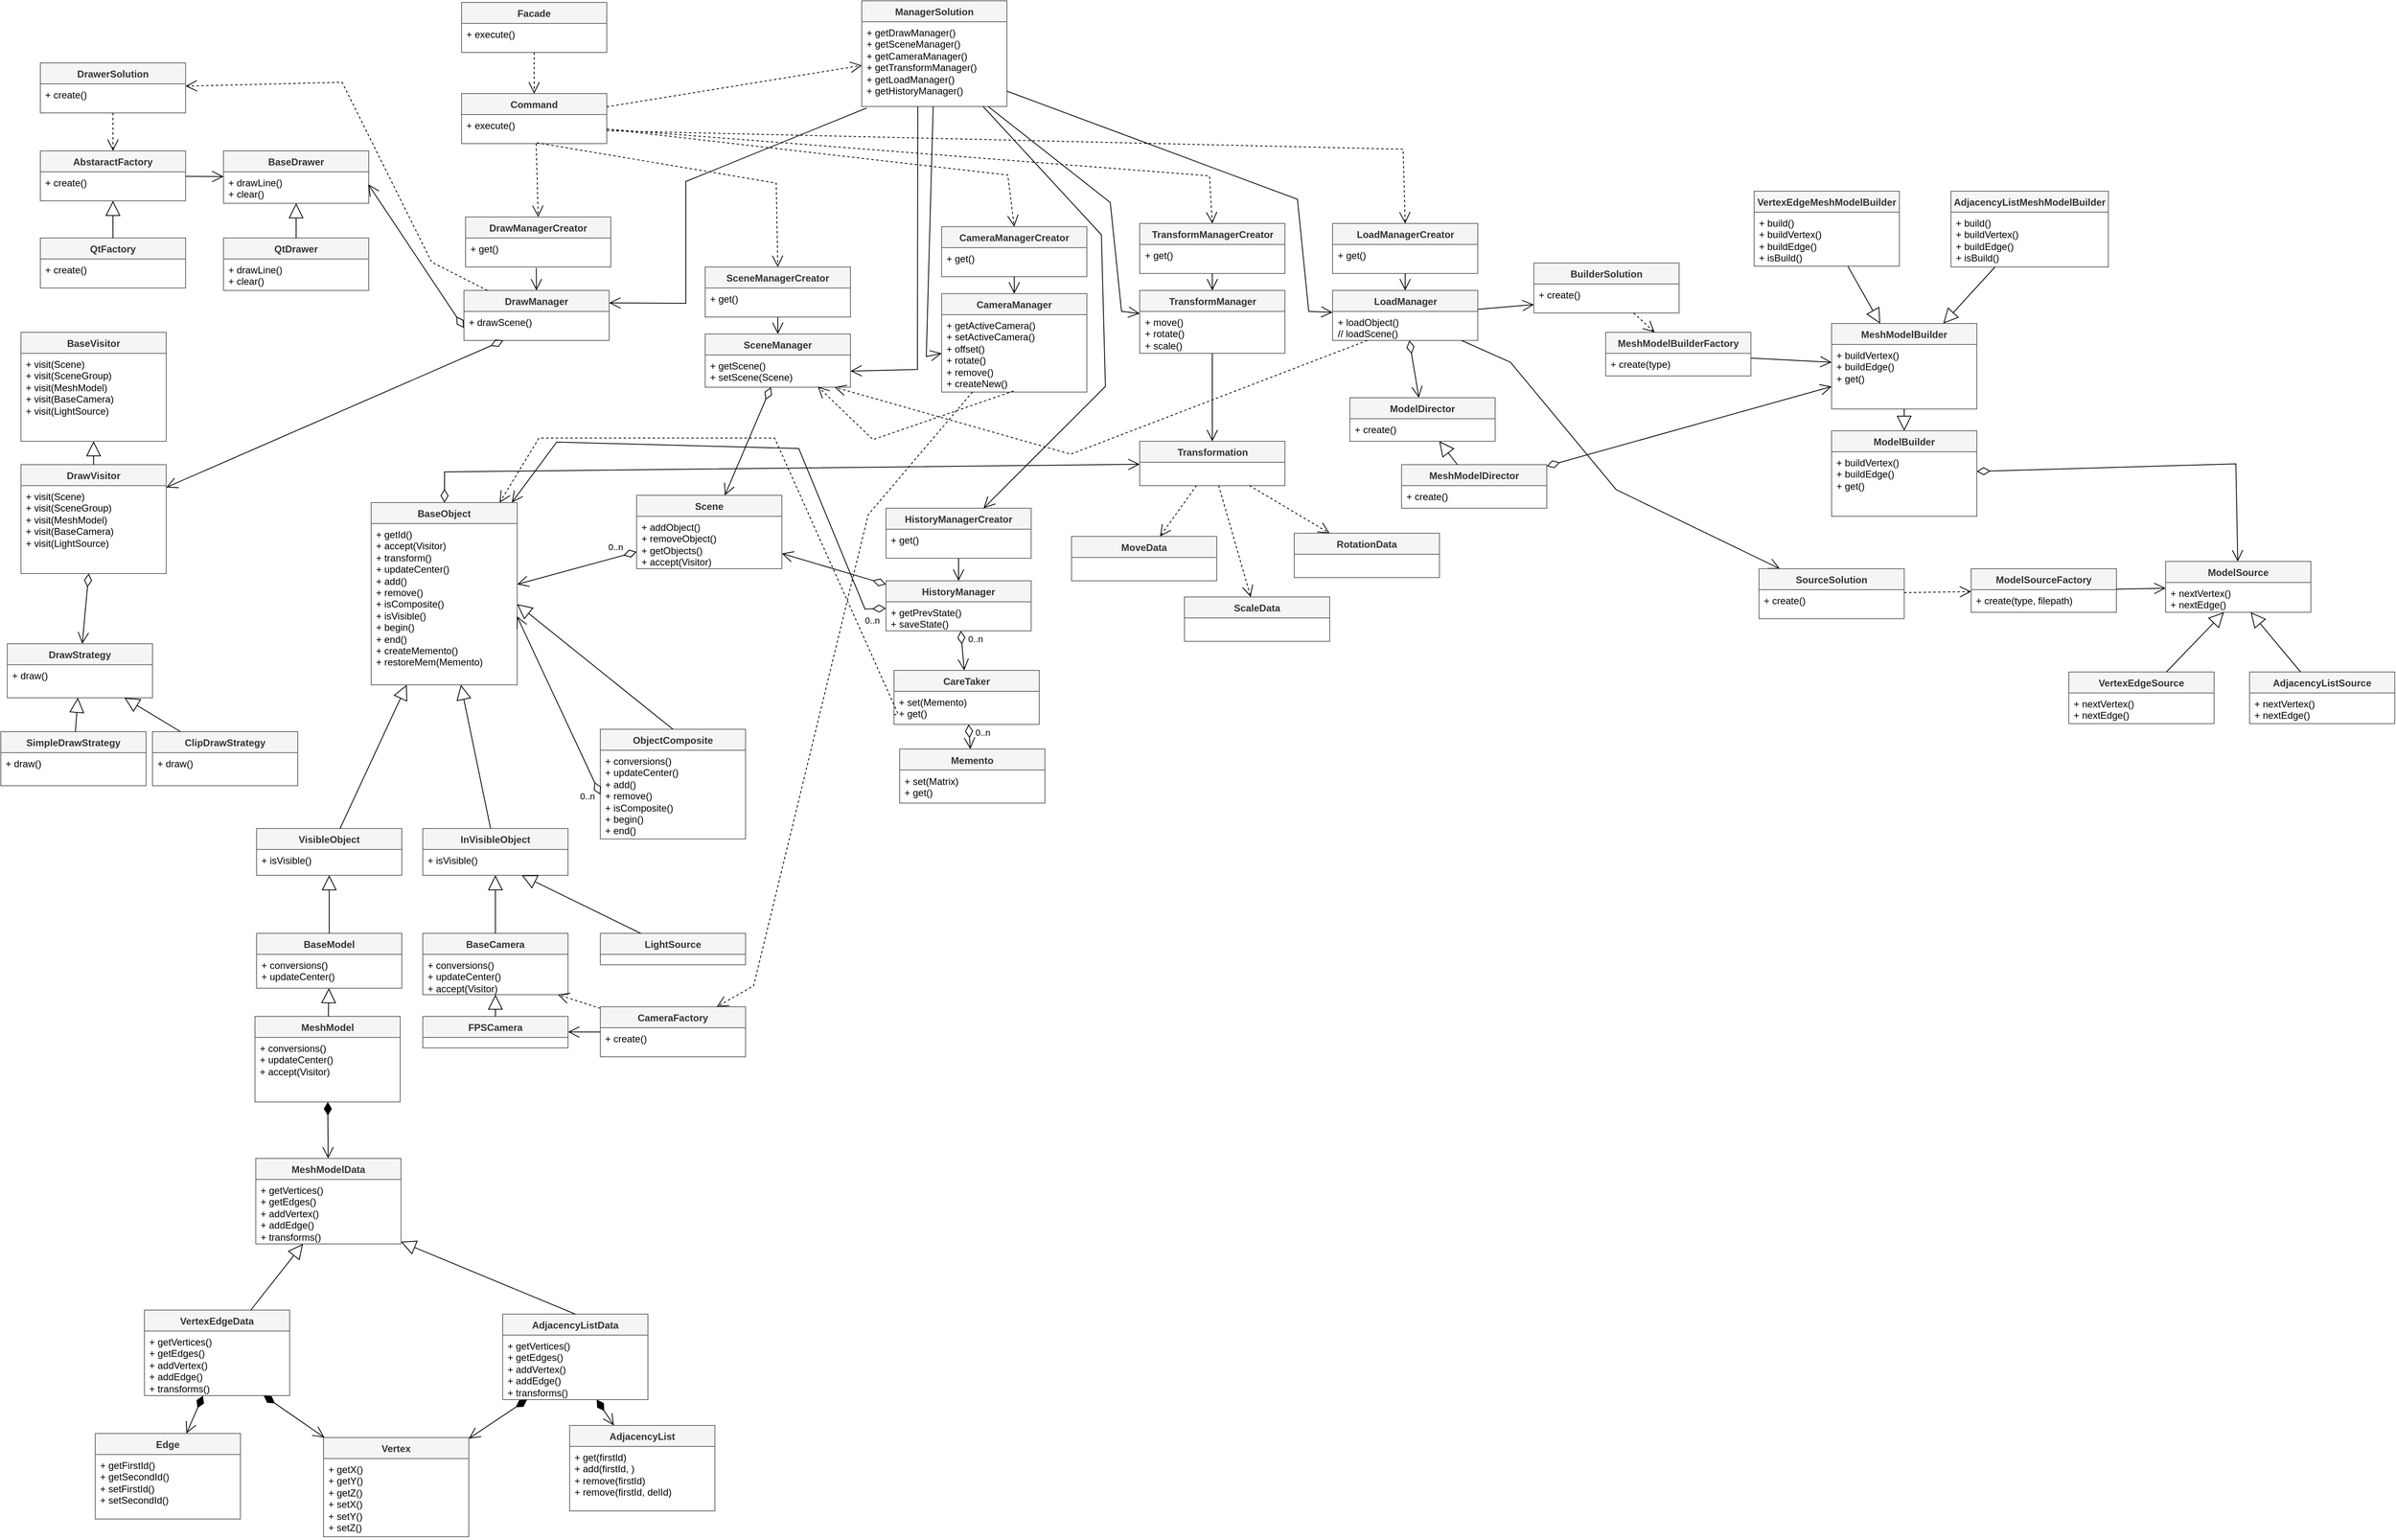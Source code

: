 <mxfile version="24.2.5" type="device">
  <diagram name="Страница — 1" id="cygSds8JNJoEIRUXPQ7s">
    <mxGraphModel dx="1349" dy="1039" grid="0" gridSize="10" guides="1" tooltips="1" connect="1" arrows="1" fold="1" page="1" pageScale="1" pageWidth="3000" pageHeight="2000" background="#ffffff" math="0" shadow="0">
      <root>
        <mxCell id="0" />
        <mxCell id="1" parent="0" />
        <mxCell id="K6JVQ4ukWJz7yhhoaXM_-44" value="Facade" style="swimlane;fontStyle=1;align=center;verticalAlign=top;childLayout=stackLayout;horizontal=1;startSize=26;horizontalStack=0;resizeParent=1;resizeParentMax=0;resizeLast=0;collapsible=1;marginBottom=0;whiteSpace=wrap;html=1;fillColor=#f5f5f5;strokeColor=#666666;fontColor=#333333;" parent="1" vertex="1">
          <mxGeometry x="580" y="20" width="180" height="62" as="geometry" />
        </mxCell>
        <mxCell id="K6JVQ4ukWJz7yhhoaXM_-45" value="+ execute&lt;span style=&quot;background-color: initial;&quot;&gt;()&lt;/span&gt;" style="text;align=left;verticalAlign=top;spacingLeft=4;spacingRight=4;overflow=hidden;rotatable=0;points=[[0,0.5],[1,0.5]];portConstraint=eastwest;whiteSpace=wrap;html=1;fillColor=none;fontColor=#000000;" parent="K6JVQ4ukWJz7yhhoaXM_-44" vertex="1">
          <mxGeometry y="26" width="180" height="36" as="geometry" />
        </mxCell>
        <mxCell id="K6JVQ4ukWJz7yhhoaXM_-49" value="Command" style="swimlane;fontStyle=1;align=center;verticalAlign=top;childLayout=stackLayout;horizontal=1;startSize=26;horizontalStack=0;resizeParent=1;resizeParentMax=0;resizeLast=0;collapsible=1;marginBottom=0;whiteSpace=wrap;html=1;fillColor=#f5f5f5;strokeColor=#666666;fontColor=#333333;" parent="1" vertex="1">
          <mxGeometry x="580" y="133" width="180" height="62" as="geometry" />
        </mxCell>
        <mxCell id="K6JVQ4ukWJz7yhhoaXM_-50" value="+ execute&lt;span style=&quot;background-color: initial;&quot;&gt;()&lt;/span&gt;" style="text;align=left;verticalAlign=top;spacingLeft=4;spacingRight=4;overflow=hidden;rotatable=0;points=[[0,0.5],[1,0.5]];portConstraint=eastwest;whiteSpace=wrap;html=1;fillColor=none;fontColor=#000000;" parent="K6JVQ4ukWJz7yhhoaXM_-49" vertex="1">
          <mxGeometry y="26" width="180" height="36" as="geometry" />
        </mxCell>
        <mxCell id="K6JVQ4ukWJz7yhhoaXM_-52" value="" style="endArrow=open;endSize=12;dashed=1;html=1;rounded=0;fontSize=12;curved=1;entryX=0.5;entryY=0;entryDx=0;entryDy=0;" parent="1" source="K6JVQ4ukWJz7yhhoaXM_-45" target="K6JVQ4ukWJz7yhhoaXM_-49" edge="1">
          <mxGeometry width="160" relative="1" as="geometry">
            <mxPoint x="770" y="160" as="sourcePoint" />
            <mxPoint x="930" y="160" as="targetPoint" />
          </mxGeometry>
        </mxCell>
        <mxCell id="K6JVQ4ukWJz7yhhoaXM_-53" value="ManagerSolution" style="swimlane;fontStyle=1;align=center;verticalAlign=top;childLayout=stackLayout;horizontal=1;startSize=26;horizontalStack=0;resizeParent=1;resizeParentMax=0;resizeLast=0;collapsible=1;marginBottom=0;whiteSpace=wrap;html=1;fillColor=#f5f5f5;strokeColor=#666666;fontColor=#333333;" parent="1" vertex="1">
          <mxGeometry x="1076" y="18" width="180" height="131" as="geometry" />
        </mxCell>
        <mxCell id="K6JVQ4ukWJz7yhhoaXM_-54" value="&lt;div&gt;+ getDrawManager()&lt;br&gt;&lt;/div&gt;+ getSceneManager()&lt;div&gt;+ getCameraManager()&lt;br&gt;&lt;/div&gt;&lt;div&gt;+ getTransformManager()&lt;br&gt;&lt;/div&gt;&lt;div&gt;+ getLoadManager()&lt;br&gt;&lt;/div&gt;&lt;div&gt;+ getHistoryManager()&lt;br&gt;&lt;/div&gt;" style="text;align=left;verticalAlign=top;spacingLeft=4;spacingRight=4;overflow=hidden;rotatable=0;points=[[0,0.5],[1,0.5]];portConstraint=eastwest;whiteSpace=wrap;html=1;fillColor=none;fontColor=#000000;" parent="K6JVQ4ukWJz7yhhoaXM_-53" vertex="1">
          <mxGeometry y="26" width="180" height="105" as="geometry" />
        </mxCell>
        <mxCell id="K6JVQ4ukWJz7yhhoaXM_-55" value="SceneManager" style="swimlane;fontStyle=1;align=center;verticalAlign=top;childLayout=stackLayout;horizontal=1;startSize=26;horizontalStack=0;resizeParent=1;resizeParentMax=0;resizeLast=0;collapsible=1;marginBottom=0;whiteSpace=wrap;html=1;fillColor=#f5f5f5;strokeColor=#666666;fontColor=#333333;" parent="1" vertex="1">
          <mxGeometry x="882" y="431" width="180" height="66" as="geometry" />
        </mxCell>
        <mxCell id="K6JVQ4ukWJz7yhhoaXM_-56" value="+ getScene()&lt;div&gt;+ setScene(Scene)&lt;/div&gt;&lt;div&gt;&lt;br&gt;&lt;/div&gt;" style="text;align=left;verticalAlign=top;spacingLeft=4;spacingRight=4;overflow=hidden;rotatable=0;points=[[0,0.5],[1,0.5]];portConstraint=eastwest;whiteSpace=wrap;html=1;fillColor=none;fontColor=#000000;" parent="K6JVQ4ukWJz7yhhoaXM_-55" vertex="1">
          <mxGeometry y="26" width="180" height="40" as="geometry" />
        </mxCell>
        <mxCell id="K6JVQ4ukWJz7yhhoaXM_-57" value="DrawManager" style="swimlane;fontStyle=1;align=center;verticalAlign=top;childLayout=stackLayout;horizontal=1;startSize=26;horizontalStack=0;resizeParent=1;resizeParentMax=0;resizeLast=0;collapsible=1;marginBottom=0;whiteSpace=wrap;html=1;fillColor=#f5f5f5;strokeColor=#666666;fontColor=#333333;" parent="1" vertex="1">
          <mxGeometry x="583" y="377" width="180" height="62" as="geometry" />
        </mxCell>
        <mxCell id="K6JVQ4ukWJz7yhhoaXM_-58" value="+ drawScene()" style="text;align=left;verticalAlign=top;spacingLeft=4;spacingRight=4;overflow=hidden;rotatable=0;points=[[0,0.5],[1,0.5]];portConstraint=eastwest;whiteSpace=wrap;html=1;fillColor=none;fontColor=#000000;" parent="K6JVQ4ukWJz7yhhoaXM_-57" vertex="1">
          <mxGeometry y="26" width="180" height="36" as="geometry" />
        </mxCell>
        <mxCell id="K6JVQ4ukWJz7yhhoaXM_-61" value="CameraManager" style="swimlane;fontStyle=1;align=center;verticalAlign=top;childLayout=stackLayout;horizontal=1;startSize=26;horizontalStack=0;resizeParent=1;resizeParentMax=0;resizeLast=0;collapsible=1;marginBottom=0;whiteSpace=wrap;html=1;fillColor=#f5f5f5;strokeColor=#666666;fontColor=#333333;" parent="1" vertex="1">
          <mxGeometry x="1175" y="381" width="180" height="122" as="geometry" />
        </mxCell>
        <mxCell id="K6JVQ4ukWJz7yhhoaXM_-62" value="&lt;div&gt;+ getActiveCamera()&lt;/div&gt;&lt;div&gt;+ setActiveCamera()&lt;/div&gt;&lt;div&gt;+ offset()&lt;/div&gt;&lt;div&gt;+ rotate()&lt;/div&gt;&lt;div&gt;+ remove()&lt;/div&gt;&lt;div&gt;+ createNew()&lt;/div&gt;" style="text;align=left;verticalAlign=top;spacingLeft=4;spacingRight=4;overflow=hidden;rotatable=0;points=[[0,0.5],[1,0.5]];portConstraint=eastwest;whiteSpace=wrap;html=1;fillColor=none;fontColor=#000000;" parent="K6JVQ4ukWJz7yhhoaXM_-61" vertex="1">
          <mxGeometry y="26" width="180" height="96" as="geometry" />
        </mxCell>
        <mxCell id="K6JVQ4ukWJz7yhhoaXM_-63" value="TransformManager" style="swimlane;fontStyle=1;align=center;verticalAlign=top;childLayout=stackLayout;horizontal=1;startSize=26;horizontalStack=0;resizeParent=1;resizeParentMax=0;resizeLast=0;collapsible=1;marginBottom=0;whiteSpace=wrap;html=1;fillColor=#f5f5f5;strokeColor=#666666;fontColor=#333333;" parent="1" vertex="1">
          <mxGeometry x="1420.5" y="377" width="180" height="78" as="geometry" />
        </mxCell>
        <mxCell id="K6JVQ4ukWJz7yhhoaXM_-64" value="+ move()&lt;div&gt;+ rotate()&lt;/div&gt;&lt;div&gt;+ scale()&lt;/div&gt;" style="text;align=left;verticalAlign=top;spacingLeft=4;spacingRight=4;overflow=hidden;rotatable=0;points=[[0,0.5],[1,0.5]];portConstraint=eastwest;whiteSpace=wrap;html=1;fillColor=none;fontColor=#000000;" parent="K6JVQ4ukWJz7yhhoaXM_-63" vertex="1">
          <mxGeometry y="26" width="180" height="52" as="geometry" />
        </mxCell>
        <mxCell id="K6JVQ4ukWJz7yhhoaXM_-65" value="LoadManager" style="swimlane;fontStyle=1;align=center;verticalAlign=top;childLayout=stackLayout;horizontal=1;startSize=26;horizontalStack=0;resizeParent=1;resizeParentMax=0;resizeLast=0;collapsible=1;marginBottom=0;whiteSpace=wrap;html=1;fillColor=#f5f5f5;strokeColor=#666666;fontColor=#333333;" parent="1" vertex="1">
          <mxGeometry x="1659.5" y="377" width="180" height="62" as="geometry" />
        </mxCell>
        <mxCell id="K6JVQ4ukWJz7yhhoaXM_-66" value="+ loadObject()&lt;div&gt;// loadScene()&lt;/div&gt;" style="text;align=left;verticalAlign=top;spacingLeft=4;spacingRight=4;overflow=hidden;rotatable=0;points=[[0,0.5],[1,0.5]];portConstraint=eastwest;whiteSpace=wrap;html=1;fillColor=none;fontColor=#000000;" parent="K6JVQ4ukWJz7yhhoaXM_-65" vertex="1">
          <mxGeometry y="26" width="180" height="36" as="geometry" />
        </mxCell>
        <mxCell id="K6JVQ4ukWJz7yhhoaXM_-73" value="DrawManagerCreator" style="swimlane;fontStyle=1;align=center;verticalAlign=top;childLayout=stackLayout;horizontal=1;startSize=26;horizontalStack=0;resizeParent=1;resizeParentMax=0;resizeLast=0;collapsible=1;marginBottom=0;whiteSpace=wrap;html=1;fillColor=#f5f5f5;strokeColor=#666666;fontColor=#333333;" parent="1" vertex="1">
          <mxGeometry x="585" y="286" width="180" height="62" as="geometry" />
        </mxCell>
        <mxCell id="K6JVQ4ukWJz7yhhoaXM_-74" value="+ get()" style="text;align=left;verticalAlign=top;spacingLeft=4;spacingRight=4;overflow=hidden;rotatable=0;points=[[0,0.5],[1,0.5]];portConstraint=eastwest;whiteSpace=wrap;html=1;fillColor=none;fontColor=#000000;" parent="K6JVQ4ukWJz7yhhoaXM_-73" vertex="1">
          <mxGeometry y="26" width="180" height="36" as="geometry" />
        </mxCell>
        <mxCell id="K6JVQ4ukWJz7yhhoaXM_-75" value="SceneManagerCreator" style="swimlane;fontStyle=1;align=center;verticalAlign=top;childLayout=stackLayout;horizontal=1;startSize=26;horizontalStack=0;resizeParent=1;resizeParentMax=0;resizeLast=0;collapsible=1;marginBottom=0;whiteSpace=wrap;html=1;fillColor=#f5f5f5;strokeColor=#666666;fontColor=#333333;" parent="1" vertex="1">
          <mxGeometry x="882" y="348" width="180" height="62" as="geometry" />
        </mxCell>
        <mxCell id="K6JVQ4ukWJz7yhhoaXM_-76" value="+ get()" style="text;align=left;verticalAlign=top;spacingLeft=4;spacingRight=4;overflow=hidden;rotatable=0;points=[[0,0.5],[1,0.5]];portConstraint=eastwest;whiteSpace=wrap;html=1;fillColor=none;fontColor=#000000;" parent="K6JVQ4ukWJz7yhhoaXM_-75" vertex="1">
          <mxGeometry y="26" width="180" height="36" as="geometry" />
        </mxCell>
        <mxCell id="K6JVQ4ukWJz7yhhoaXM_-77" value="CameraManagerCreator" style="swimlane;fontStyle=1;align=center;verticalAlign=top;childLayout=stackLayout;horizontal=1;startSize=26;horizontalStack=0;resizeParent=1;resizeParentMax=0;resizeLast=0;collapsible=1;marginBottom=0;whiteSpace=wrap;html=1;fillColor=#f5f5f5;strokeColor=#666666;fontColor=#333333;" parent="1" vertex="1">
          <mxGeometry x="1175" y="298" width="180" height="62" as="geometry" />
        </mxCell>
        <mxCell id="K6JVQ4ukWJz7yhhoaXM_-78" value="+ get()" style="text;align=left;verticalAlign=top;spacingLeft=4;spacingRight=4;overflow=hidden;rotatable=0;points=[[0,0.5],[1,0.5]];portConstraint=eastwest;whiteSpace=wrap;html=1;fillColor=none;fontColor=#000000;" parent="K6JVQ4ukWJz7yhhoaXM_-77" vertex="1">
          <mxGeometry y="26" width="180" height="36" as="geometry" />
        </mxCell>
        <mxCell id="K6JVQ4ukWJz7yhhoaXM_-79" value="TransformManagerCreator" style="swimlane;fontStyle=1;align=center;verticalAlign=top;childLayout=stackLayout;horizontal=1;startSize=26;horizontalStack=0;resizeParent=1;resizeParentMax=0;resizeLast=0;collapsible=1;marginBottom=0;whiteSpace=wrap;html=1;fillColor=#f5f5f5;strokeColor=#666666;fontColor=#333333;" parent="1" vertex="1">
          <mxGeometry x="1420.5" y="294" width="180" height="62" as="geometry" />
        </mxCell>
        <mxCell id="K6JVQ4ukWJz7yhhoaXM_-80" value="+ get()" style="text;align=left;verticalAlign=top;spacingLeft=4;spacingRight=4;overflow=hidden;rotatable=0;points=[[0,0.5],[1,0.5]];portConstraint=eastwest;whiteSpace=wrap;html=1;fillColor=none;fontColor=#000000;" parent="K6JVQ4ukWJz7yhhoaXM_-79" vertex="1">
          <mxGeometry y="26" width="180" height="36" as="geometry" />
        </mxCell>
        <mxCell id="K6JVQ4ukWJz7yhhoaXM_-81" value="LoadManagerCreator" style="swimlane;fontStyle=1;align=center;verticalAlign=top;childLayout=stackLayout;horizontal=1;startSize=26;horizontalStack=0;resizeParent=1;resizeParentMax=0;resizeLast=0;collapsible=1;marginBottom=0;whiteSpace=wrap;html=1;fillColor=#f5f5f5;strokeColor=#666666;fontColor=#333333;" parent="1" vertex="1">
          <mxGeometry x="1659.5" y="294" width="180" height="62" as="geometry" />
        </mxCell>
        <mxCell id="K6JVQ4ukWJz7yhhoaXM_-82" value="+ get()" style="text;align=left;verticalAlign=top;spacingLeft=4;spacingRight=4;overflow=hidden;rotatable=0;points=[[0,0.5],[1,0.5]];portConstraint=eastwest;whiteSpace=wrap;html=1;fillColor=none;fontColor=#000000;" parent="K6JVQ4ukWJz7yhhoaXM_-81" vertex="1">
          <mxGeometry y="26" width="180" height="36" as="geometry" />
        </mxCell>
        <mxCell id="K6JVQ4ukWJz7yhhoaXM_-85" value="" style="endArrow=open;endFill=1;endSize=12;html=1;rounded=0;fontSize=12;curved=1;exitX=0.487;exitY=1.03;exitDx=0;exitDy=0;exitPerimeter=0;" parent="1" source="K6JVQ4ukWJz7yhhoaXM_-74" target="K6JVQ4ukWJz7yhhoaXM_-57" edge="1">
          <mxGeometry width="160" relative="1" as="geometry">
            <mxPoint x="849" y="388" as="sourcePoint" />
            <mxPoint x="1009" y="388" as="targetPoint" />
          </mxGeometry>
        </mxCell>
        <mxCell id="K6JVQ4ukWJz7yhhoaXM_-86" value="" style="endArrow=open;endFill=1;endSize=12;html=1;rounded=0;fontSize=12;curved=1;entryX=0.5;entryY=0;entryDx=0;entryDy=0;" parent="1" source="K6JVQ4ukWJz7yhhoaXM_-76" target="K6JVQ4ukWJz7yhhoaXM_-55" edge="1">
          <mxGeometry width="160" relative="1" as="geometry">
            <mxPoint x="1030" y="292" as="sourcePoint" />
            <mxPoint x="1190" y="292" as="targetPoint" />
          </mxGeometry>
        </mxCell>
        <mxCell id="K6JVQ4ukWJz7yhhoaXM_-88" value="" style="endArrow=open;endFill=1;endSize=12;html=1;rounded=0;fontSize=12;curved=1;" parent="1" source="K6JVQ4ukWJz7yhhoaXM_-78" target="K6JVQ4ukWJz7yhhoaXM_-61" edge="1">
          <mxGeometry width="160" relative="1" as="geometry">
            <mxPoint x="1230" y="352" as="sourcePoint" />
            <mxPoint x="1390" y="352" as="targetPoint" />
          </mxGeometry>
        </mxCell>
        <mxCell id="K6JVQ4ukWJz7yhhoaXM_-89" value="" style="endArrow=open;endFill=1;endSize=12;html=1;rounded=0;fontSize=12;curved=1;" parent="1" source="K6JVQ4ukWJz7yhhoaXM_-80" target="K6JVQ4ukWJz7yhhoaXM_-63" edge="1">
          <mxGeometry width="160" relative="1" as="geometry">
            <mxPoint x="1317" y="452" as="sourcePoint" />
            <mxPoint x="1477" y="452" as="targetPoint" />
          </mxGeometry>
        </mxCell>
        <mxCell id="K6JVQ4ukWJz7yhhoaXM_-90" value="" style="endArrow=open;endFill=1;endSize=12;html=1;rounded=0;fontSize=12;curved=1;" parent="1" source="K6JVQ4ukWJz7yhhoaXM_-82" target="K6JVQ4ukWJz7yhhoaXM_-65" edge="1">
          <mxGeometry width="160" relative="1" as="geometry">
            <mxPoint x="1486" y="452" as="sourcePoint" />
            <mxPoint x="1646" y="452" as="targetPoint" />
          </mxGeometry>
        </mxCell>
        <mxCell id="K6JVQ4ukWJz7yhhoaXM_-91" value="" style="endArrow=open;endFill=1;endSize=12;html=1;rounded=0;fontSize=12;curved=0;exitX=0.034;exitY=1.018;exitDx=0;exitDy=0;exitPerimeter=0;entryX=1;entryY=0.25;entryDx=0;entryDy=0;" parent="1" source="K6JVQ4ukWJz7yhhoaXM_-54" target="K6JVQ4ukWJz7yhhoaXM_-57" edge="1">
          <mxGeometry width="160" relative="1" as="geometry">
            <mxPoint x="1037" y="374" as="sourcePoint" />
            <mxPoint x="1197" y="374" as="targetPoint" />
            <Array as="points">
              <mxPoint x="858" y="242" />
              <mxPoint x="858" y="393" />
            </Array>
          </mxGeometry>
        </mxCell>
        <mxCell id="K6JVQ4ukWJz7yhhoaXM_-92" value="" style="endArrow=open;endFill=1;endSize=12;html=1;rounded=0;fontSize=12;entryX=0;entryY=0.5;entryDx=0;entryDy=0;" parent="1" source="K6JVQ4ukWJz7yhhoaXM_-54" target="K6JVQ4ukWJz7yhhoaXM_-62" edge="1">
          <mxGeometry width="160" relative="1" as="geometry">
            <mxPoint x="1156" y="173" as="sourcePoint" />
            <mxPoint x="1145" y="426" as="targetPoint" />
            <Array as="points">
              <mxPoint x="1156" y="459" />
            </Array>
          </mxGeometry>
        </mxCell>
        <mxCell id="K6JVQ4ukWJz7yhhoaXM_-94" value="" style="endArrow=open;endFill=1;endSize=12;html=1;rounded=0;fontSize=12;curved=0;" parent="1" source="K6JVQ4ukWJz7yhhoaXM_-54" target="K6JVQ4ukWJz7yhhoaXM_-63" edge="1">
          <mxGeometry width="160" relative="1" as="geometry">
            <mxPoint x="1304" y="339" as="sourcePoint" />
            <mxPoint x="1464" y="339" as="targetPoint" />
            <Array as="points">
              <mxPoint x="1384" y="268" />
              <mxPoint x="1398" y="403" />
            </Array>
          </mxGeometry>
        </mxCell>
        <mxCell id="K6JVQ4ukWJz7yhhoaXM_-95" value="" style="endArrow=open;endFill=1;endSize=12;html=1;rounded=0;fontSize=12;curved=0;" parent="1" source="K6JVQ4ukWJz7yhhoaXM_-54" target="K6JVQ4ukWJz7yhhoaXM_-65" edge="1">
          <mxGeometry width="160" relative="1" as="geometry">
            <mxPoint x="1335" y="339" as="sourcePoint" />
            <mxPoint x="1495" y="339" as="targetPoint" />
            <Array as="points">
              <mxPoint x="1616" y="264" />
              <mxPoint x="1630" y="403" />
            </Array>
          </mxGeometry>
        </mxCell>
        <mxCell id="K6JVQ4ukWJz7yhhoaXM_-96" value="" style="endArrow=open;endSize=12;dashed=1;html=1;rounded=0;fontSize=12;curved=1;exitX=0.514;exitY=1;exitDx=0;exitDy=0;exitPerimeter=0;entryX=0.5;entryY=0;entryDx=0;entryDy=0;" parent="1" source="K6JVQ4ukWJz7yhhoaXM_-50" target="K6JVQ4ukWJz7yhhoaXM_-73" edge="1">
          <mxGeometry width="160" relative="1" as="geometry">
            <mxPoint x="860" y="339" as="sourcePoint" />
            <mxPoint x="1020" y="339" as="targetPoint" />
          </mxGeometry>
        </mxCell>
        <mxCell id="K6JVQ4ukWJz7yhhoaXM_-97" value="" style="endArrow=open;endSize=12;dashed=1;html=1;rounded=0;fontSize=12;curved=0;exitX=0.519;exitY=0.972;exitDx=0;exitDy=0;exitPerimeter=0;entryX=0.5;entryY=0;entryDx=0;entryDy=0;" parent="1" source="K6JVQ4ukWJz7yhhoaXM_-50" target="K6JVQ4ukWJz7yhhoaXM_-75" edge="1">
          <mxGeometry width="160" relative="1" as="geometry">
            <mxPoint x="908" y="339" as="sourcePoint" />
            <mxPoint x="1068" y="339" as="targetPoint" />
            <Array as="points">
              <mxPoint x="970" y="244" />
            </Array>
          </mxGeometry>
        </mxCell>
        <mxCell id="K6JVQ4ukWJz7yhhoaXM_-98" value="" style="endArrow=open;endSize=12;dashed=1;html=1;rounded=0;fontSize=12;curved=0;exitX=1;exitY=0.5;exitDx=0;exitDy=0;entryX=0.5;entryY=0;entryDx=0;entryDy=0;" parent="1" source="K6JVQ4ukWJz7yhhoaXM_-50" target="K6JVQ4ukWJz7yhhoaXM_-77" edge="1">
          <mxGeometry width="160" relative="1" as="geometry">
            <mxPoint x="1062" y="339" as="sourcePoint" />
            <mxPoint x="1222" y="339" as="targetPoint" />
            <Array as="points">
              <mxPoint x="1257" y="234" />
            </Array>
          </mxGeometry>
        </mxCell>
        <mxCell id="K6JVQ4ukWJz7yhhoaXM_-99" value="" style="endArrow=open;endSize=12;dashed=1;html=1;rounded=0;fontSize=12;curved=0;exitX=1;exitY=0.5;exitDx=0;exitDy=0;entryX=0.5;entryY=0;entryDx=0;entryDy=0;" parent="1" source="K6JVQ4ukWJz7yhhoaXM_-50" target="K6JVQ4ukWJz7yhhoaXM_-79" edge="1">
          <mxGeometry width="160" relative="1" as="geometry">
            <mxPoint x="1062" y="339" as="sourcePoint" />
            <mxPoint x="1222" y="339" as="targetPoint" />
            <Array as="points">
              <mxPoint x="1507" y="235" />
            </Array>
          </mxGeometry>
        </mxCell>
        <mxCell id="K6JVQ4ukWJz7yhhoaXM_-100" value="" style="endArrow=open;endSize=12;dashed=1;html=1;rounded=0;fontSize=12;curved=0;entryX=0.5;entryY=0;entryDx=0;entryDy=0;" parent="1" source="K6JVQ4ukWJz7yhhoaXM_-50" target="K6JVQ4ukWJz7yhhoaXM_-81" edge="1">
          <mxGeometry width="160" relative="1" as="geometry">
            <mxPoint x="998" y="339" as="sourcePoint" />
            <mxPoint x="1158" y="339" as="targetPoint" />
            <Array as="points">
              <mxPoint x="1747" y="202" />
            </Array>
          </mxGeometry>
        </mxCell>
        <mxCell id="K6JVQ4ukWJz7yhhoaXM_-101" value="" style="endArrow=open;endFill=1;endSize=12;html=1;rounded=0;fontSize=12;curved=0;exitX=0.386;exitY=1;exitDx=0;exitDy=0;exitPerimeter=0;entryX=1;entryY=0.5;entryDx=0;entryDy=0;" parent="1" source="K6JVQ4ukWJz7yhhoaXM_-54" target="K6JVQ4ukWJz7yhhoaXM_-56" edge="1">
          <mxGeometry width="160" relative="1" as="geometry">
            <mxPoint x="1178" y="178" as="sourcePoint" />
            <mxPoint x="1372" y="340" as="targetPoint" />
            <Array as="points">
              <mxPoint x="1145" y="475" />
            </Array>
          </mxGeometry>
        </mxCell>
        <mxCell id="K6JVQ4ukWJz7yhhoaXM_-102" value="DrawerSolution" style="swimlane;fontStyle=1;align=center;verticalAlign=top;childLayout=stackLayout;horizontal=1;startSize=26;horizontalStack=0;resizeParent=1;resizeParentMax=0;resizeLast=0;collapsible=1;marginBottom=0;whiteSpace=wrap;html=1;fillColor=#f5f5f5;strokeColor=#666666;fontColor=#333333;" parent="1" vertex="1">
          <mxGeometry x="58" y="95" width="180" height="62" as="geometry" />
        </mxCell>
        <mxCell id="K6JVQ4ukWJz7yhhoaXM_-103" value="+ create()" style="text;align=left;verticalAlign=top;spacingLeft=4;spacingRight=4;overflow=hidden;rotatable=0;points=[[0,0.5],[1,0.5]];portConstraint=eastwest;whiteSpace=wrap;html=1;fillColor=none;fontColor=#000000;" parent="K6JVQ4ukWJz7yhhoaXM_-102" vertex="1">
          <mxGeometry y="26" width="180" height="36" as="geometry" />
        </mxCell>
        <mxCell id="K6JVQ4ukWJz7yhhoaXM_-107" value="QtFactory" style="swimlane;fontStyle=1;align=center;verticalAlign=top;childLayout=stackLayout;horizontal=1;startSize=26;horizontalStack=0;resizeParent=1;resizeParentMax=0;resizeLast=0;collapsible=1;marginBottom=0;whiteSpace=wrap;html=1;fillColor=#f5f5f5;strokeColor=#666666;fontColor=#333333;" parent="1" vertex="1">
          <mxGeometry x="58" y="312" width="180" height="62" as="geometry" />
        </mxCell>
        <mxCell id="K6JVQ4ukWJz7yhhoaXM_-108" value="+ create()" style="text;align=left;verticalAlign=top;spacingLeft=4;spacingRight=4;overflow=hidden;rotatable=0;points=[[0,0.5],[1,0.5]];portConstraint=eastwest;whiteSpace=wrap;html=1;fillColor=none;fontColor=#000000;" parent="K6JVQ4ukWJz7yhhoaXM_-107" vertex="1">
          <mxGeometry y="26" width="180" height="36" as="geometry" />
        </mxCell>
        <mxCell id="K6JVQ4ukWJz7yhhoaXM_-109" value="QtDrawer" style="swimlane;fontStyle=1;align=center;verticalAlign=top;childLayout=stackLayout;horizontal=1;startSize=26;horizontalStack=0;resizeParent=1;resizeParentMax=0;resizeLast=0;collapsible=1;marginBottom=0;whiteSpace=wrap;html=1;fillColor=#f5f5f5;strokeColor=#666666;fontColor=#333333;" parent="1" vertex="1">
          <mxGeometry x="285" y="312" width="180" height="65" as="geometry" />
        </mxCell>
        <mxCell id="K6JVQ4ukWJz7yhhoaXM_-110" value="+ drawLine()&lt;div&gt;+ clear()&lt;/div&gt;" style="text;align=left;verticalAlign=top;spacingLeft=4;spacingRight=4;overflow=hidden;rotatable=0;points=[[0,0.5],[1,0.5]];portConstraint=eastwest;whiteSpace=wrap;html=1;fillColor=none;fontColor=#000000;" parent="K6JVQ4ukWJz7yhhoaXM_-109" vertex="1">
          <mxGeometry y="26" width="180" height="39" as="geometry" />
        </mxCell>
        <mxCell id="K6JVQ4ukWJz7yhhoaXM_-114" value="AbstaractFactory" style="swimlane;fontStyle=1;align=center;verticalAlign=top;childLayout=stackLayout;horizontal=1;startSize=26;horizontalStack=0;resizeParent=1;resizeParentMax=0;resizeLast=0;collapsible=1;marginBottom=0;whiteSpace=wrap;html=1;fillColor=#f5f5f5;strokeColor=#666666;fontColor=#333333;" parent="1" vertex="1">
          <mxGeometry x="58" y="204" width="180" height="62" as="geometry" />
        </mxCell>
        <mxCell id="K6JVQ4ukWJz7yhhoaXM_-115" value="+ create()" style="text;align=left;verticalAlign=top;spacingLeft=4;spacingRight=4;overflow=hidden;rotatable=0;points=[[0,0.5],[1,0.5]];portConstraint=eastwest;whiteSpace=wrap;html=1;fillColor=none;fontColor=#000000;" parent="K6JVQ4ukWJz7yhhoaXM_-114" vertex="1">
          <mxGeometry y="26" width="180" height="36" as="geometry" />
        </mxCell>
        <mxCell id="K6JVQ4ukWJz7yhhoaXM_-116" value="BaseDrawer" style="swimlane;fontStyle=1;align=center;verticalAlign=top;childLayout=stackLayout;horizontal=1;startSize=26;horizontalStack=0;resizeParent=1;resizeParentMax=0;resizeLast=0;collapsible=1;marginBottom=0;whiteSpace=wrap;html=1;fillColor=#f5f5f5;strokeColor=#666666;fontColor=#333333;" parent="1" vertex="1">
          <mxGeometry x="285" y="204" width="180" height="65" as="geometry" />
        </mxCell>
        <mxCell id="K6JVQ4ukWJz7yhhoaXM_-117" value="+ drawLine()&lt;div&gt;+ clear()&lt;/div&gt;" style="text;align=left;verticalAlign=top;spacingLeft=4;spacingRight=4;overflow=hidden;rotatable=0;points=[[0,0.5],[1,0.5]];portConstraint=eastwest;whiteSpace=wrap;html=1;fillColor=none;fontColor=#000000;" parent="K6JVQ4ukWJz7yhhoaXM_-116" vertex="1">
          <mxGeometry y="26" width="180" height="39" as="geometry" />
        </mxCell>
        <mxCell id="K6JVQ4ukWJz7yhhoaXM_-118" value="" style="endArrow=open;endFill=1;endSize=12;html=1;rounded=0;fontSize=12;curved=1;" parent="1" source="K6JVQ4ukWJz7yhhoaXM_-114" target="K6JVQ4ukWJz7yhhoaXM_-116" edge="1">
          <mxGeometry width="160" relative="1" as="geometry">
            <mxPoint x="267" y="245" as="sourcePoint" />
            <mxPoint x="427" y="245" as="targetPoint" />
          </mxGeometry>
        </mxCell>
        <mxCell id="K6JVQ4ukWJz7yhhoaXM_-119" value="" style="endArrow=open;endSize=12;dashed=1;html=1;rounded=0;fontSize=12;curved=1;" parent="1" source="K6JVQ4ukWJz7yhhoaXM_-103" target="K6JVQ4ukWJz7yhhoaXM_-114" edge="1">
          <mxGeometry width="160" relative="1" as="geometry">
            <mxPoint x="153" y="257" as="sourcePoint" />
            <mxPoint x="313" y="257" as="targetPoint" />
          </mxGeometry>
        </mxCell>
        <mxCell id="K6JVQ4ukWJz7yhhoaXM_-122" value="" style="endArrow=block;endSize=16;endFill=0;html=1;rounded=0;fontSize=12;curved=1;exitX=0.5;exitY=0;exitDx=0;exitDy=0;" parent="1" source="K6JVQ4ukWJz7yhhoaXM_-107" target="K6JVQ4ukWJz7yhhoaXM_-115" edge="1">
          <mxGeometry width="160" relative="1" as="geometry">
            <mxPoint x="268" y="330" as="sourcePoint" />
            <mxPoint x="156" y="240" as="targetPoint" />
          </mxGeometry>
        </mxCell>
        <mxCell id="K6JVQ4ukWJz7yhhoaXM_-123" value="" style="endArrow=block;endSize=16;endFill=0;html=1;rounded=0;fontSize=12;curved=1;exitX=0.5;exitY=0;exitDx=0;exitDy=0;" parent="1" source="K6JVQ4ukWJz7yhhoaXM_-109" target="K6JVQ4ukWJz7yhhoaXM_-117" edge="1">
          <mxGeometry width="160" relative="1" as="geometry">
            <mxPoint x="393" y="319" as="sourcePoint" />
            <mxPoint x="393" y="273" as="targetPoint" />
          </mxGeometry>
        </mxCell>
        <mxCell id="K6JVQ4ukWJz7yhhoaXM_-124" value="" style="endArrow=open;html=1;endSize=12;startArrow=diamondThin;startSize=14;startFill=0;align=left;verticalAlign=bottom;rounded=0;fontSize=12;exitX=0;exitY=0.75;exitDx=0;exitDy=0;entryX=0.997;entryY=0.398;entryDx=0;entryDy=0;entryPerimeter=0;endFill=0;" parent="1" source="K6JVQ4ukWJz7yhhoaXM_-57" target="K6JVQ4ukWJz7yhhoaXM_-117" edge="1">
          <mxGeometry x="-1" y="3" relative="1" as="geometry">
            <mxPoint x="553" y="432" as="sourcePoint" />
            <mxPoint x="627" y="531" as="targetPoint" />
          </mxGeometry>
        </mxCell>
        <mxCell id="K6JVQ4ukWJz7yhhoaXM_-126" value="Scene" style="swimlane;fontStyle=1;align=center;verticalAlign=top;childLayout=stackLayout;horizontal=1;startSize=26;horizontalStack=0;resizeParent=1;resizeParentMax=0;resizeLast=0;collapsible=1;marginBottom=0;whiteSpace=wrap;html=1;fillColor=#f5f5f5;strokeColor=#666666;fontColor=#333333;" parent="1" vertex="1">
          <mxGeometry x="797" y="631" width="180" height="91" as="geometry" />
        </mxCell>
        <mxCell id="K6JVQ4ukWJz7yhhoaXM_-127" value="+ addObject()&lt;div&gt;&lt;div&gt;+ removeObject()&lt;/div&gt;&lt;div&gt;+ getObjects()&lt;/div&gt;&lt;div&gt;+ accept(Visitor)&lt;/div&gt;&lt;/div&gt;" style="text;align=left;verticalAlign=top;spacingLeft=4;spacingRight=4;overflow=hidden;rotatable=0;points=[[0,0.5],[1,0.5]];portConstraint=eastwest;whiteSpace=wrap;html=1;fillColor=none;fontColor=#000000;" parent="K6JVQ4ukWJz7yhhoaXM_-126" vertex="1">
          <mxGeometry y="26" width="180" height="65" as="geometry" />
        </mxCell>
        <mxCell id="K6JVQ4ukWJz7yhhoaXM_-128" value="" style="endArrow=open;html=1;endSize=12;startArrow=diamondThin;startSize=14;startFill=0;align=left;verticalAlign=bottom;rounded=0;fontSize=12;" parent="1" source="K6JVQ4ukWJz7yhhoaXM_-56" target="K6JVQ4ukWJz7yhhoaXM_-126" edge="1">
          <mxGeometry x="-1" y="3" relative="1" as="geometry">
            <mxPoint x="968.16" y="496" as="sourcePoint" />
            <mxPoint x="969.834" y="534" as="targetPoint" />
          </mxGeometry>
        </mxCell>
        <mxCell id="K6JVQ4ukWJz7yhhoaXM_-129" value="BaseObject" style="swimlane;fontStyle=1;align=center;verticalAlign=top;childLayout=stackLayout;horizontal=1;startSize=26;horizontalStack=0;resizeParent=1;resizeParentMax=0;resizeLast=0;collapsible=1;marginBottom=0;whiteSpace=wrap;html=1;fillColor=#f5f5f5;strokeColor=#666666;fontColor=#333333;" parent="1" vertex="1">
          <mxGeometry x="468" y="640" width="181" height="226" as="geometry" />
        </mxCell>
        <mxCell id="K6JVQ4ukWJz7yhhoaXM_-130" value="&lt;div&gt;+ getId()&lt;/div&gt;&lt;div&gt;+ accept(Visitor)&lt;br&gt;&lt;/div&gt;+ transform()&lt;br&gt;&lt;div&gt;&lt;div&gt;&lt;div&gt;+ updateCenter()&lt;br&gt;&lt;div&gt;+ add()&lt;/div&gt;&lt;div&gt;+ remove()&lt;/div&gt;&lt;div&gt;+ isComposite()&lt;/div&gt;&lt;div&gt;+ isVisible()&lt;/div&gt;&lt;/div&gt;&lt;div&gt;+ begin()&lt;/div&gt;&lt;div&gt;+ end()&lt;/div&gt;&lt;/div&gt;&lt;div&gt;&lt;div&gt;+ createMemento()&lt;/div&gt;&lt;div&gt;+ restoreMem(Memento)&lt;/div&gt;&lt;/div&gt;&lt;/div&gt;" style="text;align=left;verticalAlign=top;spacingLeft=4;spacingRight=4;overflow=hidden;rotatable=0;points=[[0,0.5],[1,0.5]];portConstraint=eastwest;whiteSpace=wrap;html=1;fillColor=none;fontColor=#000000;" parent="K6JVQ4ukWJz7yhhoaXM_-129" vertex="1">
          <mxGeometry y="26" width="181" height="200" as="geometry" />
        </mxCell>
        <mxCell id="K6JVQ4ukWJz7yhhoaXM_-131" value="ObjectComposite" style="swimlane;fontStyle=1;align=center;verticalAlign=top;childLayout=stackLayout;horizontal=1;startSize=26;horizontalStack=0;resizeParent=1;resizeParentMax=0;resizeLast=0;collapsible=1;marginBottom=0;whiteSpace=wrap;html=1;fillColor=#f5f5f5;strokeColor=#666666;fontColor=#333333;" parent="1" vertex="1">
          <mxGeometry x="752" y="921" width="180" height="136" as="geometry" />
        </mxCell>
        <mxCell id="K6JVQ4ukWJz7yhhoaXM_-132" value="&lt;div&gt;&lt;span style=&quot;background-color: initial;&quot;&gt;+ conversions()&lt;/span&gt;&lt;br&gt;&lt;/div&gt;&lt;div&gt;+ updateCenter()&lt;br&gt;&lt;div&gt;+ add()&lt;/div&gt;&lt;div&gt;+ remove()&lt;/div&gt;&lt;div&gt;+ isComposite()&lt;/div&gt;&lt;/div&gt;&lt;div&gt;+ begin()&lt;/div&gt;&lt;div&gt;+ end()&lt;/div&gt;" style="text;align=left;verticalAlign=top;spacingLeft=4;spacingRight=4;overflow=hidden;rotatable=0;points=[[0,0.5],[1,0.5]];portConstraint=eastwest;whiteSpace=wrap;html=1;fillColor=none;fontColor=#000000;" parent="K6JVQ4ukWJz7yhhoaXM_-131" vertex="1">
          <mxGeometry y="26" width="180" height="110" as="geometry" />
        </mxCell>
        <mxCell id="K6JVQ4ukWJz7yhhoaXM_-133" value="Visible&lt;span style=&quot;background-color: initial;&quot;&gt;Object&lt;/span&gt;" style="swimlane;fontStyle=1;align=center;verticalAlign=top;childLayout=stackLayout;horizontal=1;startSize=26;horizontalStack=0;resizeParent=1;resizeParentMax=0;resizeLast=0;collapsible=1;marginBottom=0;whiteSpace=wrap;html=1;fillColor=#f5f5f5;strokeColor=#666666;fontColor=#333333;" parent="1" vertex="1">
          <mxGeometry x="326" y="1044" width="180" height="58" as="geometry" />
        </mxCell>
        <mxCell id="K6JVQ4ukWJz7yhhoaXM_-134" value="&lt;div&gt;&lt;span style=&quot;background-color: initial;&quot;&gt;+ isVisible()&lt;/span&gt;&lt;br&gt;&lt;/div&gt;" style="text;align=left;verticalAlign=top;spacingLeft=4;spacingRight=4;overflow=hidden;rotatable=0;points=[[0,0.5],[1,0.5]];portConstraint=eastwest;whiteSpace=wrap;html=1;fillColor=none;fontColor=#000000;" parent="K6JVQ4ukWJz7yhhoaXM_-133" vertex="1">
          <mxGeometry y="26" width="180" height="32" as="geometry" />
        </mxCell>
        <mxCell id="K6JVQ4ukWJz7yhhoaXM_-135" value="InVisible&lt;span style=&quot;background-color: initial;&quot;&gt;Object&lt;/span&gt;" style="swimlane;fontStyle=1;align=center;verticalAlign=top;childLayout=stackLayout;horizontal=1;startSize=26;horizontalStack=0;resizeParent=1;resizeParentMax=0;resizeLast=0;collapsible=1;marginBottom=0;whiteSpace=wrap;html=1;fillColor=#f5f5f5;strokeColor=#666666;fontColor=#333333;" parent="1" vertex="1">
          <mxGeometry x="532" y="1044" width="180" height="58" as="geometry" />
        </mxCell>
        <mxCell id="K6JVQ4ukWJz7yhhoaXM_-136" value="&lt;div&gt;&lt;span style=&quot;background-color: initial;&quot;&gt;+ isVisible()&lt;/span&gt;&lt;br&gt;&lt;/div&gt;" style="text;align=left;verticalAlign=top;spacingLeft=4;spacingRight=4;overflow=hidden;rotatable=0;points=[[0,0.5],[1,0.5]];portConstraint=eastwest;whiteSpace=wrap;html=1;fillColor=none;fontColor=#000000;" parent="K6JVQ4ukWJz7yhhoaXM_-135" vertex="1">
          <mxGeometry y="26" width="180" height="32" as="geometry" />
        </mxCell>
        <mxCell id="K6JVQ4ukWJz7yhhoaXM_-139" value="BaseCamera" style="swimlane;fontStyle=1;align=center;verticalAlign=top;childLayout=stackLayout;horizontal=1;startSize=26;horizontalStack=0;resizeParent=1;resizeParentMax=0;resizeLast=0;collapsible=1;marginBottom=0;whiteSpace=wrap;html=1;fillColor=#f5f5f5;strokeColor=#666666;fontColor=#333333;" parent="1" vertex="1">
          <mxGeometry x="532" y="1174" width="180" height="76" as="geometry" />
        </mxCell>
        <mxCell id="K6JVQ4ukWJz7yhhoaXM_-140" value="&lt;div&gt;&lt;span style=&quot;background-color: initial;&quot;&gt;+ conversions()&lt;/span&gt;&lt;br&gt;&lt;/div&gt;&lt;div&gt;+ updateCenter()&lt;/div&gt;&lt;div&gt;+ accept(Visitor)&lt;br&gt;&lt;/div&gt;" style="text;align=left;verticalAlign=top;spacingLeft=4;spacingRight=4;overflow=hidden;rotatable=0;points=[[0,0.5],[1,0.5]];portConstraint=eastwest;whiteSpace=wrap;html=1;fillColor=none;fontColor=#000000;" parent="K6JVQ4ukWJz7yhhoaXM_-139" vertex="1">
          <mxGeometry y="26" width="180" height="50" as="geometry" />
        </mxCell>
        <mxCell id="K6JVQ4ukWJz7yhhoaXM_-141" value="BaseModel" style="swimlane;fontStyle=1;align=center;verticalAlign=top;childLayout=stackLayout;horizontal=1;startSize=26;horizontalStack=0;resizeParent=1;resizeParentMax=0;resizeLast=0;collapsible=1;marginBottom=0;whiteSpace=wrap;html=1;fillColor=#f5f5f5;strokeColor=#666666;fontColor=#333333;" parent="1" vertex="1">
          <mxGeometry x="326" y="1174" width="180" height="68" as="geometry" />
        </mxCell>
        <mxCell id="K6JVQ4ukWJz7yhhoaXM_-142" value="&lt;div&gt;&lt;span style=&quot;background-color: initial;&quot;&gt;+ conversions()&lt;/span&gt;&lt;br&gt;&lt;/div&gt;&lt;div&gt;+ updateCenter()&lt;/div&gt;" style="text;align=left;verticalAlign=top;spacingLeft=4;spacingRight=4;overflow=hidden;rotatable=0;points=[[0,0.5],[1,0.5]];portConstraint=eastwest;whiteSpace=wrap;html=1;fillColor=none;fontColor=#000000;" parent="K6JVQ4ukWJz7yhhoaXM_-141" vertex="1">
          <mxGeometry y="26" width="180" height="42" as="geometry" />
        </mxCell>
        <mxCell id="K6JVQ4ukWJz7yhhoaXM_-143" value="MeshModel" style="swimlane;fontStyle=1;align=center;verticalAlign=top;childLayout=stackLayout;horizontal=1;startSize=26;horizontalStack=0;resizeParent=1;resizeParentMax=0;resizeLast=0;collapsible=1;marginBottom=0;whiteSpace=wrap;html=1;fillColor=#f5f5f5;strokeColor=#666666;fontColor=#333333;" parent="1" vertex="1">
          <mxGeometry x="324" y="1277" width="180" height="106" as="geometry" />
        </mxCell>
        <mxCell id="K6JVQ4ukWJz7yhhoaXM_-144" value="&lt;div&gt;&lt;span style=&quot;background-color: initial;&quot;&gt;+ conversions()&lt;/span&gt;&lt;br&gt;&lt;/div&gt;&lt;div&gt;+ updateCenter()&lt;/div&gt;&lt;div&gt;+ accept(Visitor)&lt;/div&gt;" style="text;align=left;verticalAlign=top;spacingLeft=4;spacingRight=4;overflow=hidden;rotatable=0;points=[[0,0.5],[1,0.5]];portConstraint=eastwest;whiteSpace=wrap;html=1;fillColor=none;fontColor=#000000;" parent="K6JVQ4ukWJz7yhhoaXM_-143" vertex="1">
          <mxGeometry y="26" width="180" height="80" as="geometry" />
        </mxCell>
        <mxCell id="K6JVQ4ukWJz7yhhoaXM_-145" value="FPSCamera" style="swimlane;fontStyle=1;align=center;verticalAlign=top;childLayout=stackLayout;horizontal=1;startSize=26;horizontalStack=0;resizeParent=1;resizeParentMax=0;resizeLast=0;collapsible=1;marginBottom=0;whiteSpace=wrap;html=1;fillColor=#f5f5f5;strokeColor=#666666;fontColor=#333333;" parent="1" vertex="1">
          <mxGeometry x="532" y="1277" width="180" height="39" as="geometry" />
        </mxCell>
        <mxCell id="K6JVQ4ukWJz7yhhoaXM_-147" value="LightSource" style="swimlane;fontStyle=1;align=center;verticalAlign=top;childLayout=stackLayout;horizontal=1;startSize=26;horizontalStack=0;resizeParent=1;resizeParentMax=0;resizeLast=0;collapsible=1;marginBottom=0;whiteSpace=wrap;html=1;fillColor=#f5f5f5;strokeColor=#666666;fontColor=#333333;" parent="1" vertex="1">
          <mxGeometry x="752" y="1174" width="180" height="39" as="geometry" />
        </mxCell>
        <mxCell id="K6JVQ4ukWJz7yhhoaXM_-148" value="" style="endArrow=block;endSize=16;endFill=0;html=1;rounded=0;fontSize=12;curved=1;" parent="1" source="K6JVQ4ukWJz7yhhoaXM_-135" target="K6JVQ4ukWJz7yhhoaXM_-130" edge="1">
          <mxGeometry width="160" relative="1" as="geometry">
            <mxPoint x="542" y="1006" as="sourcePoint" />
            <mxPoint x="702" y="1006" as="targetPoint" />
          </mxGeometry>
        </mxCell>
        <mxCell id="K6JVQ4ukWJz7yhhoaXM_-149" value="" style="endArrow=block;endSize=16;endFill=0;html=1;rounded=0;fontSize=12;curved=1;" parent="1" source="K6JVQ4ukWJz7yhhoaXM_-133" target="K6JVQ4ukWJz7yhhoaXM_-130" edge="1">
          <mxGeometry width="160" relative="1" as="geometry">
            <mxPoint x="411" y="940" as="sourcePoint" />
            <mxPoint x="398" y="882" as="targetPoint" />
          </mxGeometry>
        </mxCell>
        <mxCell id="K6JVQ4ukWJz7yhhoaXM_-150" value="" style="endArrow=block;endSize=16;endFill=0;html=1;rounded=0;fontSize=12;curved=1;" parent="1" source="K6JVQ4ukWJz7yhhoaXM_-141" target="K6JVQ4ukWJz7yhhoaXM_-134" edge="1">
          <mxGeometry width="160" relative="1" as="geometry">
            <mxPoint x="460" y="1054" as="sourcePoint" />
            <mxPoint x="435" y="1138" as="targetPoint" />
          </mxGeometry>
        </mxCell>
        <mxCell id="K6JVQ4ukWJz7yhhoaXM_-151" value="" style="endArrow=block;endSize=16;endFill=0;html=1;rounded=0;fontSize=12;curved=1;" parent="1" source="K6JVQ4ukWJz7yhhoaXM_-139" target="K6JVQ4ukWJz7yhhoaXM_-136" edge="1">
          <mxGeometry width="160" relative="1" as="geometry">
            <mxPoint x="629" y="1178" as="sourcePoint" />
            <mxPoint x="629" y="1106" as="targetPoint" />
          </mxGeometry>
        </mxCell>
        <mxCell id="K6JVQ4ukWJz7yhhoaXM_-152" value="" style="endArrow=block;endSize=16;endFill=0;html=1;rounded=0;fontSize=12;curved=1;" parent="1" source="K6JVQ4ukWJz7yhhoaXM_-147" target="K6JVQ4ukWJz7yhhoaXM_-136" edge="1">
          <mxGeometry width="160" relative="1" as="geometry">
            <mxPoint x="718" y="1181" as="sourcePoint" />
            <mxPoint x="718" y="1109" as="targetPoint" />
          </mxGeometry>
        </mxCell>
        <mxCell id="K6JVQ4ukWJz7yhhoaXM_-153" value="" style="endArrow=block;endSize=16;endFill=0;html=1;rounded=0;fontSize=12;curved=1;" parent="1" source="K6JVQ4ukWJz7yhhoaXM_-145" target="K6JVQ4ukWJz7yhhoaXM_-140" edge="1">
          <mxGeometry width="160" relative="1" as="geometry">
            <mxPoint x="632" y="1184" as="sourcePoint" />
            <mxPoint x="632" y="1112" as="targetPoint" />
          </mxGeometry>
        </mxCell>
        <mxCell id="K6JVQ4ukWJz7yhhoaXM_-154" value="" style="endArrow=block;endSize=16;endFill=0;html=1;rounded=0;fontSize=12;curved=1;" parent="1" source="K6JVQ4ukWJz7yhhoaXM_-143" target="K6JVQ4ukWJz7yhhoaXM_-142" edge="1">
          <mxGeometry width="160" relative="1" as="geometry">
            <mxPoint x="642" y="1287" as="sourcePoint" />
            <mxPoint x="642" y="1252" as="targetPoint" />
          </mxGeometry>
        </mxCell>
        <mxCell id="K6JVQ4ukWJz7yhhoaXM_-155" value="" style="endArrow=open;html=1;endSize=12;startArrow=diamondThin;startSize=14;startFill=0;rounded=0;fontSize=12;entryX=0.999;entryY=0.575;entryDx=0;entryDy=0;entryPerimeter=0;exitX=0;exitY=0.5;exitDx=0;exitDy=0;" parent="1" source="K6JVQ4ukWJz7yhhoaXM_-132" target="K6JVQ4ukWJz7yhhoaXM_-130" edge="1">
          <mxGeometry relative="1" as="geometry">
            <mxPoint x="657" y="962" as="sourcePoint" />
            <mxPoint x="817" y="962" as="targetPoint" />
          </mxGeometry>
        </mxCell>
        <mxCell id="K6JVQ4ukWJz7yhhoaXM_-156" value="0..n" style="edgeLabel;resizable=0;html=1;align=left;verticalAlign=top;" parent="K6JVQ4ukWJz7yhhoaXM_-155" connectable="0" vertex="1">
          <mxGeometry x="-1" relative="1" as="geometry">
            <mxPoint x="-27" y="-11" as="offset" />
          </mxGeometry>
        </mxCell>
        <mxCell id="K6JVQ4ukWJz7yhhoaXM_-160" value="VertexEdgeData" style="swimlane;fontStyle=1;align=center;verticalAlign=top;childLayout=stackLayout;horizontal=1;startSize=26;horizontalStack=0;resizeParent=1;resizeParentMax=0;resizeLast=0;collapsible=1;marginBottom=0;whiteSpace=wrap;html=1;fillColor=#f5f5f5;strokeColor=#666666;fontColor=#333333;" parent="1" vertex="1">
          <mxGeometry x="187" y="1641" width="180" height="106" as="geometry" />
        </mxCell>
        <mxCell id="K6JVQ4ukWJz7yhhoaXM_-161" value="+ getVertices()&lt;div&gt;+ getEdges()&lt;/div&gt;&lt;div&gt;+ addVertex()&lt;div&gt;+ addEdge()&lt;/div&gt;&lt;/div&gt;&lt;div&gt;+ transforms()&lt;/div&gt;" style="text;align=left;verticalAlign=top;spacingLeft=4;spacingRight=4;overflow=hidden;rotatable=0;points=[[0,0.5],[1,0.5]];portConstraint=eastwest;whiteSpace=wrap;html=1;fillColor=none;fontColor=#000000;" parent="K6JVQ4ukWJz7yhhoaXM_-160" vertex="1">
          <mxGeometry y="26" width="180" height="80" as="geometry" />
        </mxCell>
        <mxCell id="K6JVQ4ukWJz7yhhoaXM_-162" value="Edge" style="swimlane;fontStyle=1;align=center;verticalAlign=top;childLayout=stackLayout;horizontal=1;startSize=26;horizontalStack=0;resizeParent=1;resizeParentMax=0;resizeLast=0;collapsible=1;marginBottom=0;whiteSpace=wrap;html=1;fillColor=#f5f5f5;strokeColor=#666666;fontColor=#333333;" parent="1" vertex="1">
          <mxGeometry x="126" y="1794" width="180" height="106" as="geometry" />
        </mxCell>
        <mxCell id="K6JVQ4ukWJz7yhhoaXM_-163" value="+ getFirstId()&lt;div&gt;+ getSecondId()&lt;br&gt;&lt;/div&gt;&lt;div&gt;+ setFirstId()&lt;div&gt;+ setSecondId()&lt;/div&gt;&lt;/div&gt;" style="text;align=left;verticalAlign=top;spacingLeft=4;spacingRight=4;overflow=hidden;rotatable=0;points=[[0,0.5],[1,0.5]];portConstraint=eastwest;whiteSpace=wrap;html=1;fillColor=none;fontColor=#000000;" parent="K6JVQ4ukWJz7yhhoaXM_-162" vertex="1">
          <mxGeometry y="26" width="180" height="80" as="geometry" />
        </mxCell>
        <mxCell id="K6JVQ4ukWJz7yhhoaXM_-164" value="Vertex" style="swimlane;fontStyle=1;align=center;verticalAlign=top;childLayout=stackLayout;horizontal=1;startSize=26;horizontalStack=0;resizeParent=1;resizeParentMax=0;resizeLast=0;collapsible=1;marginBottom=0;whiteSpace=wrap;html=1;fillColor=#f5f5f5;strokeColor=#666666;fontColor=#333333;" parent="1" vertex="1">
          <mxGeometry x="409" y="1799" width="180" height="123" as="geometry" />
        </mxCell>
        <mxCell id="K6JVQ4ukWJz7yhhoaXM_-165" value="+ getX()&lt;div&gt;+ getY()&lt;/div&gt;&lt;div&gt;+ getZ()&lt;/div&gt;&lt;div&gt;+ setX()&lt;div&gt;+ setY()&lt;/div&gt;&lt;div&gt;+ setZ()&lt;/div&gt;&lt;/div&gt;" style="text;align=left;verticalAlign=top;spacingLeft=4;spacingRight=4;overflow=hidden;rotatable=0;points=[[0,0.5],[1,0.5]];portConstraint=eastwest;whiteSpace=wrap;html=1;fillColor=none;fontColor=#000000;" parent="K6JVQ4ukWJz7yhhoaXM_-164" vertex="1">
          <mxGeometry y="26" width="180" height="97" as="geometry" />
        </mxCell>
        <mxCell id="K6JVQ4ukWJz7yhhoaXM_-166" value="" style="endArrow=open;html=1;endSize=12;startArrow=diamondThin;startSize=14;startFill=1;align=left;verticalAlign=bottom;rounded=0;fontSize=12;" parent="1" source="K6JVQ4ukWJz7yhhoaXM_-144" target="K6JVQ4ukWJz7yhhoaXM_-212" edge="1">
          <mxGeometry x="-1" y="3" relative="1" as="geometry">
            <mxPoint x="353" y="1484" as="sourcePoint" />
            <mxPoint x="513" y="1484" as="targetPoint" />
          </mxGeometry>
        </mxCell>
        <mxCell id="K6JVQ4ukWJz7yhhoaXM_-167" value="" style="endArrow=open;html=1;endSize=12;startArrow=diamondThin;startSize=14;startFill=1;align=left;verticalAlign=bottom;rounded=0;fontSize=12;" parent="1" source="K6JVQ4ukWJz7yhhoaXM_-161" target="K6JVQ4ukWJz7yhhoaXM_-164" edge="1">
          <mxGeometry x="-1" y="3" relative="1" as="geometry">
            <mxPoint x="128" y="1710" as="sourcePoint" />
            <mxPoint x="128" y="1758" as="targetPoint" />
          </mxGeometry>
        </mxCell>
        <mxCell id="K6JVQ4ukWJz7yhhoaXM_-168" value="" style="endArrow=open;html=1;endSize=12;startArrow=diamondThin;startSize=14;startFill=1;align=left;verticalAlign=bottom;rounded=0;fontSize=12;" parent="1" source="K6JVQ4ukWJz7yhhoaXM_-161" target="K6JVQ4ukWJz7yhhoaXM_-162" edge="1">
          <mxGeometry x="-1" y="3" relative="1" as="geometry">
            <mxPoint x="255" y="1757" as="sourcePoint" />
            <mxPoint x="227" y="1791" as="targetPoint" />
          </mxGeometry>
        </mxCell>
        <mxCell id="K6JVQ4ukWJz7yhhoaXM_-169" value="BaseVisitor" style="swimlane;fontStyle=1;align=center;verticalAlign=top;childLayout=stackLayout;horizontal=1;startSize=26;horizontalStack=0;resizeParent=1;resizeParentMax=0;resizeLast=0;collapsible=1;marginBottom=0;whiteSpace=wrap;html=1;fillColor=#f5f5f5;strokeColor=#666666;fontColor=#333333;" parent="1" vertex="1">
          <mxGeometry x="34" y="429" width="180" height="135" as="geometry" />
        </mxCell>
        <mxCell id="K6JVQ4ukWJz7yhhoaXM_-170" value="&lt;div&gt;+ visit(Scene)&lt;/div&gt;&lt;div&gt;+ visit(SceneGroup)&lt;br&gt;&lt;/div&gt;&lt;div&gt;+&amp;nbsp;&lt;span style=&quot;background-color: initial;&quot;&gt;visit(MeshModel)&lt;/span&gt;&lt;/div&gt;&lt;div&gt;&lt;span style=&quot;background-color: initial;&quot;&gt;+ visit(BaseCamera)&lt;/span&gt;&lt;/div&gt;&lt;div&gt;+ visit(LightSource)&lt;/div&gt;" style="text;align=left;verticalAlign=top;spacingLeft=4;spacingRight=4;overflow=hidden;rotatable=0;points=[[0,0.5],[1,0.5]];portConstraint=eastwest;whiteSpace=wrap;html=1;fillColor=none;fontColor=#000000;" parent="K6JVQ4ukWJz7yhhoaXM_-169" vertex="1">
          <mxGeometry y="26" width="180" height="109" as="geometry" />
        </mxCell>
        <mxCell id="K6JVQ4ukWJz7yhhoaXM_-171" value="" style="endArrow=block;endSize=16;endFill=0;html=1;rounded=0;fontSize=12;curved=1;exitX=0.5;exitY=0;exitDx=0;exitDy=0;entryX=1;entryY=0.5;entryDx=0;entryDy=0;" parent="1" source="K6JVQ4ukWJz7yhhoaXM_-131" target="K6JVQ4ukWJz7yhhoaXM_-130" edge="1">
          <mxGeometry width="160" relative="1" as="geometry">
            <mxPoint x="806" y="854" as="sourcePoint" />
            <mxPoint x="791" y="782" as="targetPoint" />
          </mxGeometry>
        </mxCell>
        <mxCell id="K6JVQ4ukWJz7yhhoaXM_-172" value="DrawVisitor" style="swimlane;fontStyle=1;align=center;verticalAlign=top;childLayout=stackLayout;horizontal=1;startSize=26;horizontalStack=0;resizeParent=1;resizeParentMax=0;resizeLast=0;collapsible=1;marginBottom=0;whiteSpace=wrap;html=1;fillColor=#f5f5f5;strokeColor=#666666;fontColor=#333333;" parent="1" vertex="1">
          <mxGeometry x="34" y="593" width="180" height="135" as="geometry" />
        </mxCell>
        <mxCell id="K6JVQ4ukWJz7yhhoaXM_-173" value="&lt;div&gt;+ visit(Scene)&lt;/div&gt;&lt;div&gt;+ visit(SceneGroup)&lt;br&gt;&lt;/div&gt;&lt;div&gt;+&amp;nbsp;&lt;span style=&quot;background-color: initial;&quot;&gt;visit(MeshModel)&lt;/span&gt;&lt;/div&gt;&lt;div&gt;&lt;span style=&quot;background-color: initial;&quot;&gt;+ visit(BaseCamera)&lt;/span&gt;&lt;/div&gt;&lt;div&gt;+ visit(LightSource)&lt;/div&gt;" style="text;align=left;verticalAlign=top;spacingLeft=4;spacingRight=4;overflow=hidden;rotatable=0;points=[[0,0.5],[1,0.5]];portConstraint=eastwest;whiteSpace=wrap;html=1;fillColor=none;fontColor=#000000;" parent="K6JVQ4ukWJz7yhhoaXM_-172" vertex="1">
          <mxGeometry y="26" width="180" height="109" as="geometry" />
        </mxCell>
        <mxCell id="K6JVQ4ukWJz7yhhoaXM_-174" value="" style="endArrow=block;endSize=16;endFill=0;html=1;rounded=0;fontSize=12;curved=1;" parent="1" source="K6JVQ4ukWJz7yhhoaXM_-172" target="K6JVQ4ukWJz7yhhoaXM_-170" edge="1">
          <mxGeometry width="160" relative="1" as="geometry">
            <mxPoint x="449" y="643" as="sourcePoint" />
            <mxPoint x="609" y="643" as="targetPoint" />
          </mxGeometry>
        </mxCell>
        <mxCell id="K6JVQ4ukWJz7yhhoaXM_-175" value="" style="endArrow=open;html=1;endSize=12;startArrow=diamondThin;startSize=14;startFill=0;align=left;verticalAlign=bottom;rounded=0;fontSize=12;" parent="1" source="K6JVQ4ukWJz7yhhoaXM_-58" target="K6JVQ4ukWJz7yhhoaXM_-172" edge="1">
          <mxGeometry x="-1" y="3" relative="1" as="geometry">
            <mxPoint x="431" y="752" as="sourcePoint" />
            <mxPoint x="526" y="578" as="targetPoint" />
          </mxGeometry>
        </mxCell>
        <mxCell id="K6JVQ4ukWJz7yhhoaXM_-177" value="CameraFactory" style="swimlane;fontStyle=1;align=center;verticalAlign=top;childLayout=stackLayout;horizontal=1;startSize=26;horizontalStack=0;resizeParent=1;resizeParentMax=0;resizeLast=0;collapsible=1;marginBottom=0;whiteSpace=wrap;html=1;fillColor=#f5f5f5;strokeColor=#666666;fontColor=#333333;" parent="1" vertex="1">
          <mxGeometry x="752" y="1265" width="180" height="62" as="geometry" />
        </mxCell>
        <mxCell id="K6JVQ4ukWJz7yhhoaXM_-178" value="+ create()" style="text;align=left;verticalAlign=top;spacingLeft=4;spacingRight=4;overflow=hidden;rotatable=0;points=[[0,0.5],[1,0.5]];portConstraint=eastwest;whiteSpace=wrap;html=1;fillColor=none;fontColor=#000000;" parent="K6JVQ4ukWJz7yhhoaXM_-177" vertex="1">
          <mxGeometry y="26" width="180" height="36" as="geometry" />
        </mxCell>
        <mxCell id="K6JVQ4ukWJz7yhhoaXM_-179" value="" style="endArrow=open;endFill=1;endSize=12;html=1;rounded=0;fontSize=12;curved=1;" parent="1" source="K6JVQ4ukWJz7yhhoaXM_-177" target="K6JVQ4ukWJz7yhhoaXM_-145" edge="1">
          <mxGeometry width="160" relative="1" as="geometry">
            <mxPoint x="683" y="1232" as="sourcePoint" />
            <mxPoint x="843" y="1232" as="targetPoint" />
          </mxGeometry>
        </mxCell>
        <mxCell id="K6JVQ4ukWJz7yhhoaXM_-180" value="" style="endArrow=open;endSize=12;dashed=1;html=1;rounded=0;fontSize=12;curved=1;" parent="1" source="K6JVQ4ukWJz7yhhoaXM_-177" target="K6JVQ4ukWJz7yhhoaXM_-140" edge="1">
          <mxGeometry width="160" relative="1" as="geometry">
            <mxPoint x="683" y="1263" as="sourcePoint" />
            <mxPoint x="843" y="1263" as="targetPoint" />
          </mxGeometry>
        </mxCell>
        <mxCell id="K6JVQ4ukWJz7yhhoaXM_-182" value="" style="endArrow=open;endSize=12;dashed=1;html=1;rounded=0;fontSize=12;curved=0;exitX=0.496;exitY=0.986;exitDx=0;exitDy=0;exitPerimeter=0;entryX=0.776;entryY=0.983;entryDx=0;entryDy=0;entryPerimeter=0;" parent="1" source="K6JVQ4ukWJz7yhhoaXM_-62" target="K6JVQ4ukWJz7yhhoaXM_-56" edge="1">
          <mxGeometry width="160" relative="1" as="geometry">
            <mxPoint x="1331" y="524" as="sourcePoint" />
            <mxPoint x="1491" y="524" as="targetPoint" />
            <Array as="points">
              <mxPoint x="1090" y="562" />
            </Array>
          </mxGeometry>
        </mxCell>
        <mxCell id="K6JVQ4ukWJz7yhhoaXM_-183" value="" style="endArrow=open;endSize=12;dashed=1;html=1;rounded=0;fontSize=12;curved=0;" parent="1" source="K6JVQ4ukWJz7yhhoaXM_-66" target="K6JVQ4ukWJz7yhhoaXM_-56" edge="1">
          <mxGeometry width="160" relative="1" as="geometry">
            <mxPoint x="1331" y="524" as="sourcePoint" />
            <mxPoint x="1491" y="524" as="targetPoint" />
            <Array as="points">
              <mxPoint x="1335" y="580" />
            </Array>
          </mxGeometry>
        </mxCell>
        <mxCell id="K6JVQ4ukWJz7yhhoaXM_-188" value="MeshModelDirector" style="swimlane;fontStyle=1;align=center;verticalAlign=top;childLayout=stackLayout;horizontal=1;startSize=26;horizontalStack=0;resizeParent=1;resizeParentMax=0;resizeLast=0;collapsible=1;marginBottom=0;whiteSpace=wrap;html=1;fillColor=#f5f5f5;strokeColor=#666666;fontColor=#333333;" parent="1" vertex="1">
          <mxGeometry x="1745" y="593" width="180" height="54" as="geometry" />
        </mxCell>
        <mxCell id="K6JVQ4ukWJz7yhhoaXM_-189" value="+ create()" style="text;align=left;verticalAlign=top;spacingLeft=4;spacingRight=4;overflow=hidden;rotatable=0;points=[[0,0.5],[1,0.5]];portConstraint=eastwest;whiteSpace=wrap;html=1;fillColor=none;fontColor=#000000;" parent="K6JVQ4ukWJz7yhhoaXM_-188" vertex="1">
          <mxGeometry y="26" width="180" height="28" as="geometry" />
        </mxCell>
        <mxCell id="K6JVQ4ukWJz7yhhoaXM_-192" value="MeshModelBuilder" style="swimlane;fontStyle=1;align=center;verticalAlign=top;childLayout=stackLayout;horizontal=1;startSize=26;horizontalStack=0;resizeParent=1;resizeParentMax=0;resizeLast=0;collapsible=1;marginBottom=0;whiteSpace=wrap;html=1;fillColor=#f5f5f5;strokeColor=#666666;fontColor=#333333;" parent="1" vertex="1">
          <mxGeometry x="2278" y="418" width="180" height="106" as="geometry" />
        </mxCell>
        <mxCell id="K6JVQ4ukWJz7yhhoaXM_-193" value="&lt;div&gt;&lt;div&gt;+&amp;nbsp;buildVertex()&lt;/div&gt;&lt;div&gt;+ buildEdge()&lt;/div&gt;&lt;div&gt;+ get()&lt;/div&gt;&lt;/div&gt;" style="text;align=left;verticalAlign=top;spacingLeft=4;spacingRight=4;overflow=hidden;rotatable=0;points=[[0,0.5],[1,0.5]];portConstraint=eastwest;whiteSpace=wrap;html=1;fillColor=none;fontColor=#000000;" parent="K6JVQ4ukWJz7yhhoaXM_-192" vertex="1">
          <mxGeometry y="26" width="180" height="80" as="geometry" />
        </mxCell>
        <mxCell id="K6JVQ4ukWJz7yhhoaXM_-194" value="ModelBuilder" style="swimlane;fontStyle=1;align=center;verticalAlign=top;childLayout=stackLayout;horizontal=1;startSize=26;horizontalStack=0;resizeParent=1;resizeParentMax=0;resizeLast=0;collapsible=1;marginBottom=0;whiteSpace=wrap;html=1;fillColor=#f5f5f5;strokeColor=#666666;fontColor=#333333;" parent="1" vertex="1">
          <mxGeometry x="2278" y="551" width="180" height="106" as="geometry" />
        </mxCell>
        <mxCell id="K6JVQ4ukWJz7yhhoaXM_-195" value="&lt;div&gt;+&amp;nbsp;buildVertex()&lt;/div&gt;&lt;div&gt;+ buildEdge()&lt;/div&gt;&lt;div&gt;+ get()&lt;br&gt;&lt;/div&gt;" style="text;align=left;verticalAlign=top;spacingLeft=4;spacingRight=4;overflow=hidden;rotatable=0;points=[[0,0.5],[1,0.5]];portConstraint=eastwest;whiteSpace=wrap;html=1;fillColor=none;fontColor=#000000;" parent="K6JVQ4ukWJz7yhhoaXM_-194" vertex="1">
          <mxGeometry y="26" width="180" height="80" as="geometry" />
        </mxCell>
        <mxCell id="K6JVQ4ukWJz7yhhoaXM_-196" value="ModelSource" style="swimlane;fontStyle=1;align=center;verticalAlign=top;childLayout=stackLayout;horizontal=1;startSize=26;horizontalStack=0;resizeParent=1;resizeParentMax=0;resizeLast=0;collapsible=1;marginBottom=0;whiteSpace=wrap;html=1;fillColor=#f5f5f5;strokeColor=#666666;fontColor=#333333;" parent="1" vertex="1">
          <mxGeometry x="2692" y="713" width="180" height="63" as="geometry" />
        </mxCell>
        <mxCell id="K6JVQ4ukWJz7yhhoaXM_-197" value="+ nextVertex()&lt;div&gt;+ nextEdge()&lt;/div&gt;" style="text;align=left;verticalAlign=top;spacingLeft=4;spacingRight=4;overflow=hidden;rotatable=0;points=[[0,0.5],[1,0.5]];portConstraint=eastwest;whiteSpace=wrap;html=1;fillColor=none;fontColor=#000000;" parent="K6JVQ4ukWJz7yhhoaXM_-196" vertex="1">
          <mxGeometry y="26" width="180" height="37" as="geometry" />
        </mxCell>
        <mxCell id="K6JVQ4ukWJz7yhhoaXM_-198" value="ModelSourceFactory" style="swimlane;fontStyle=1;align=center;verticalAlign=top;childLayout=stackLayout;horizontal=1;startSize=26;horizontalStack=0;resizeParent=1;resizeParentMax=0;resizeLast=0;collapsible=1;marginBottom=0;whiteSpace=wrap;html=1;fillColor=#f5f5f5;strokeColor=#666666;fontColor=#333333;" parent="1" vertex="1">
          <mxGeometry x="2451" y="722" width="180" height="54" as="geometry" />
        </mxCell>
        <mxCell id="K6JVQ4ukWJz7yhhoaXM_-199" value="+ create(type, filepath)" style="text;align=left;verticalAlign=top;spacingLeft=4;spacingRight=4;overflow=hidden;rotatable=0;points=[[0,0.5],[1,0.5]];portConstraint=eastwest;whiteSpace=wrap;html=1;fillColor=none;fontColor=#000000;" parent="K6JVQ4ukWJz7yhhoaXM_-198" vertex="1">
          <mxGeometry y="26" width="180" height="28" as="geometry" />
        </mxCell>
        <mxCell id="K6JVQ4ukWJz7yhhoaXM_-200" value="VertexEdgeSource" style="swimlane;fontStyle=1;align=center;verticalAlign=top;childLayout=stackLayout;horizontal=1;startSize=26;horizontalStack=0;resizeParent=1;resizeParentMax=0;resizeLast=0;collapsible=1;marginBottom=0;whiteSpace=wrap;html=1;fillColor=#f5f5f5;strokeColor=#666666;fontColor=#333333;" parent="1" vertex="1">
          <mxGeometry x="2572" y="850" width="180" height="64" as="geometry" />
        </mxCell>
        <mxCell id="K6JVQ4ukWJz7yhhoaXM_-201" value="+ nextVertex()&lt;div&gt;+ nextEdge()&lt;/div&gt;" style="text;align=left;verticalAlign=top;spacingLeft=4;spacingRight=4;overflow=hidden;rotatable=0;points=[[0,0.5],[1,0.5]];portConstraint=eastwest;whiteSpace=wrap;html=1;fillColor=none;fontColor=#000000;" parent="K6JVQ4ukWJz7yhhoaXM_-200" vertex="1">
          <mxGeometry y="26" width="180" height="38" as="geometry" />
        </mxCell>
        <mxCell id="K6JVQ4ukWJz7yhhoaXM_-204" value="" style="endArrow=block;endSize=16;endFill=0;html=1;rounded=0;fontSize=12;curved=1;" parent="1" source="K6JVQ4ukWJz7yhhoaXM_-192" target="K6JVQ4ukWJz7yhhoaXM_-194" edge="1">
          <mxGeometry width="160" relative="1" as="geometry">
            <mxPoint x="2131" y="627" as="sourcePoint" />
            <mxPoint x="2131" y="598" as="targetPoint" />
          </mxGeometry>
        </mxCell>
        <mxCell id="K6JVQ4ukWJz7yhhoaXM_-205" value="" style="endArrow=block;endSize=16;endFill=0;html=1;rounded=0;fontSize=12;curved=1;" parent="1" source="K6JVQ4ukWJz7yhhoaXM_-200" target="K6JVQ4ukWJz7yhhoaXM_-197" edge="1">
          <mxGeometry width="160" relative="1" as="geometry">
            <mxPoint x="2900" y="685" as="sourcePoint" />
            <mxPoint x="2900" y="656" as="targetPoint" />
          </mxGeometry>
        </mxCell>
        <mxCell id="K6JVQ4ukWJz7yhhoaXM_-207" value="" style="endArrow=open;html=1;endSize=12;startArrow=diamondThin;startSize=14;startFill=0;align=left;verticalAlign=bottom;rounded=0;fontSize=12;" parent="1" source="K6JVQ4ukWJz7yhhoaXM_-188" target="K6JVQ4ukWJz7yhhoaXM_-192" edge="1">
          <mxGeometry x="-1" y="3" relative="1" as="geometry">
            <mxPoint x="1960" y="571" as="sourcePoint" />
            <mxPoint x="2060" y="571" as="targetPoint" />
          </mxGeometry>
        </mxCell>
        <mxCell id="K6JVQ4ukWJz7yhhoaXM_-208" value="" style="endArrow=open;html=1;endSize=12;startArrow=diamondThin;startSize=14;startFill=0;align=left;verticalAlign=bottom;rounded=0;fontSize=12;" parent="1" source="K6JVQ4ukWJz7yhhoaXM_-194" target="K6JVQ4ukWJz7yhhoaXM_-196" edge="1">
          <mxGeometry x="-1" y="3" relative="1" as="geometry">
            <mxPoint x="2618" y="583" as="sourcePoint" />
            <mxPoint x="2684" y="583" as="targetPoint" />
            <Array as="points">
              <mxPoint x="2779" y="592" />
            </Array>
          </mxGeometry>
        </mxCell>
        <mxCell id="K6JVQ4ukWJz7yhhoaXM_-209" value="" style="endArrow=open;endFill=1;endSize=12;html=1;rounded=0;fontSize=12;curved=1;" parent="1" source="K6JVQ4ukWJz7yhhoaXM_-198" target="K6JVQ4ukWJz7yhhoaXM_-196" edge="1">
          <mxGeometry width="160" relative="1" as="geometry">
            <mxPoint x="2644" y="733" as="sourcePoint" />
            <mxPoint x="2804" y="733" as="targetPoint" />
          </mxGeometry>
        </mxCell>
        <mxCell id="K6JVQ4ukWJz7yhhoaXM_-210" value="" style="endArrow=open;endSize=12;html=1;rounded=0;fontSize=12;curved=0;" parent="1" source="K6JVQ4ukWJz7yhhoaXM_-65" target="K6JVQ4ukWJz7yhhoaXM_-282" edge="1">
          <mxGeometry width="160" relative="1" as="geometry">
            <mxPoint x="1890.273" y="588" as="sourcePoint" />
            <mxPoint x="2356" y="767" as="targetPoint" />
            <Array as="points">
              <mxPoint x="1880" y="466" />
              <mxPoint x="2011" y="624" />
            </Array>
          </mxGeometry>
        </mxCell>
        <mxCell id="K6JVQ4ukWJz7yhhoaXM_-211" value="" style="endArrow=open;html=1;endSize=12;startArrow=diamondThin;startSize=14;startFill=0;align=left;verticalAlign=bottom;rounded=0;fontSize=12;" parent="1" source="K6JVQ4ukWJz7yhhoaXM_-65" target="u3fmpKQJMCNsCvT_FLLd-37" edge="1">
          <mxGeometry x="-1" y="3" relative="1" as="geometry">
            <mxPoint x="1960" y="571" as="sourcePoint" />
            <mxPoint x="1684" y="544" as="targetPoint" />
          </mxGeometry>
        </mxCell>
        <mxCell id="K6JVQ4ukWJz7yhhoaXM_-212" value="MeshModelData" style="swimlane;fontStyle=1;align=center;verticalAlign=top;childLayout=stackLayout;horizontal=1;startSize=26;horizontalStack=0;resizeParent=1;resizeParentMax=0;resizeLast=0;collapsible=1;marginBottom=0;whiteSpace=wrap;html=1;fillColor=#f5f5f5;strokeColor=#666666;fontColor=#333333;" parent="1" vertex="1">
          <mxGeometry x="325" y="1453" width="180" height="106" as="geometry" />
        </mxCell>
        <mxCell id="K6JVQ4ukWJz7yhhoaXM_-213" value="+ getVertices()&lt;div&gt;+ getEdges()&lt;/div&gt;&lt;div&gt;+ addVertex()&lt;div&gt;+ addEdge()&lt;/div&gt;&lt;/div&gt;&lt;div&gt;+ transforms()&lt;/div&gt;" style="text;align=left;verticalAlign=top;spacingLeft=4;spacingRight=4;overflow=hidden;rotatable=0;points=[[0,0.5],[1,0.5]];portConstraint=eastwest;whiteSpace=wrap;html=1;fillColor=none;fontColor=#000000;" parent="K6JVQ4ukWJz7yhhoaXM_-212" vertex="1">
          <mxGeometry y="26" width="180" height="80" as="geometry" />
        </mxCell>
        <mxCell id="K6JVQ4ukWJz7yhhoaXM_-214" value="" style="endArrow=block;endSize=16;endFill=0;html=1;rounded=0;fontSize=12;curved=1;" parent="1" source="K6JVQ4ukWJz7yhhoaXM_-160" target="K6JVQ4ukWJz7yhhoaXM_-213" edge="1">
          <mxGeometry width="160" relative="1" as="geometry">
            <mxPoint x="316" y="1749" as="sourcePoint" />
            <mxPoint x="476" y="1749" as="targetPoint" />
          </mxGeometry>
        </mxCell>
        <mxCell id="K6JVQ4ukWJz7yhhoaXM_-215" value="AdjacencyListSource" style="swimlane;fontStyle=1;align=center;verticalAlign=top;childLayout=stackLayout;horizontal=1;startSize=26;horizontalStack=0;resizeParent=1;resizeParentMax=0;resizeLast=0;collapsible=1;marginBottom=0;whiteSpace=wrap;html=1;fillColor=#f5f5f5;strokeColor=#666666;fontColor=#333333;" parent="1" vertex="1">
          <mxGeometry x="2796" y="850" width="180" height="64" as="geometry" />
        </mxCell>
        <mxCell id="K6JVQ4ukWJz7yhhoaXM_-216" value="+ nextVertex()&lt;div&gt;+ nextEdge()&lt;/div&gt;" style="text;align=left;verticalAlign=top;spacingLeft=4;spacingRight=4;overflow=hidden;rotatable=0;points=[[0,0.5],[1,0.5]];portConstraint=eastwest;whiteSpace=wrap;html=1;fillColor=none;fontColor=#000000;" parent="K6JVQ4ukWJz7yhhoaXM_-215" vertex="1">
          <mxGeometry y="26" width="180" height="38" as="geometry" />
        </mxCell>
        <mxCell id="K6JVQ4ukWJz7yhhoaXM_-217" value="" style="endArrow=block;endSize=16;endFill=0;html=1;rounded=0;fontSize=12;curved=1;" parent="1" source="K6JVQ4ukWJz7yhhoaXM_-215" target="K6JVQ4ukWJz7yhhoaXM_-197" edge="1">
          <mxGeometry width="160" relative="1" as="geometry">
            <mxPoint x="2691" y="848" as="sourcePoint" />
            <mxPoint x="2769" y="786" as="targetPoint" />
          </mxGeometry>
        </mxCell>
        <mxCell id="K6JVQ4ukWJz7yhhoaXM_-218" value="AdjacencyListData" style="swimlane;fontStyle=1;align=center;verticalAlign=top;childLayout=stackLayout;horizontal=1;startSize=26;horizontalStack=0;resizeParent=1;resizeParentMax=0;resizeLast=0;collapsible=1;marginBottom=0;whiteSpace=wrap;html=1;fillColor=#f5f5f5;strokeColor=#666666;fontColor=#333333;" parent="1" vertex="1">
          <mxGeometry x="631" y="1646" width="180" height="106" as="geometry" />
        </mxCell>
        <mxCell id="K6JVQ4ukWJz7yhhoaXM_-219" value="+ getVertices()&lt;div&gt;+ getEdges()&lt;/div&gt;&lt;div&gt;+ addVertex()&lt;div&gt;+ addEdge()&lt;/div&gt;&lt;/div&gt;&lt;div&gt;+ transforms()&lt;/div&gt;" style="text;align=left;verticalAlign=top;spacingLeft=4;spacingRight=4;overflow=hidden;rotatable=0;points=[[0,0.5],[1,0.5]];portConstraint=eastwest;whiteSpace=wrap;html=1;fillColor=none;fontColor=#000000;" parent="K6JVQ4ukWJz7yhhoaXM_-218" vertex="1">
          <mxGeometry y="26" width="180" height="80" as="geometry" />
        </mxCell>
        <mxCell id="K6JVQ4ukWJz7yhhoaXM_-220" value="AdjacencyList" style="swimlane;fontStyle=1;align=center;verticalAlign=top;childLayout=stackLayout;horizontal=1;startSize=26;horizontalStack=0;resizeParent=1;resizeParentMax=0;resizeLast=0;collapsible=1;marginBottom=0;whiteSpace=wrap;html=1;fillColor=#f5f5f5;strokeColor=#666666;fontColor=#333333;" parent="1" vertex="1">
          <mxGeometry x="714" y="1784" width="180" height="106" as="geometry" />
        </mxCell>
        <mxCell id="K6JVQ4ukWJz7yhhoaXM_-221" value="+ get(firstId)&lt;div&gt;+ add(&lt;span style=&quot;background-color: initial;&quot;&gt;firstId,&amp;nbsp;&lt;/span&gt;&lt;span style=&quot;background-color: initial;&quot;&gt;)&lt;/span&gt;&lt;/div&gt;&lt;div&gt;+ remove(firstId)&lt;/div&gt;&lt;div&gt;+ remove(firstId, delId)&lt;br&gt;&lt;/div&gt;" style="text;align=left;verticalAlign=top;spacingLeft=4;spacingRight=4;overflow=hidden;rotatable=0;points=[[0,0.5],[1,0.5]];portConstraint=eastwest;whiteSpace=wrap;html=1;fillColor=none;fontColor=#000000;" parent="K6JVQ4ukWJz7yhhoaXM_-220" vertex="1">
          <mxGeometry y="26" width="180" height="80" as="geometry" />
        </mxCell>
        <mxCell id="K6JVQ4ukWJz7yhhoaXM_-224" value="" style="endArrow=open;html=1;endSize=12;startArrow=diamondThin;startSize=14;startFill=1;align=left;verticalAlign=bottom;rounded=0;fontSize=12;" parent="1" source="K6JVQ4ukWJz7yhhoaXM_-219" target="K6JVQ4ukWJz7yhhoaXM_-164" edge="1">
          <mxGeometry x="-1" y="3" relative="1" as="geometry">
            <mxPoint x="572" y="1707" as="sourcePoint" />
            <mxPoint x="664" y="1778" as="targetPoint" />
          </mxGeometry>
        </mxCell>
        <mxCell id="K6JVQ4ukWJz7yhhoaXM_-225" value="" style="endArrow=open;html=1;endSize=12;startArrow=diamondThin;startSize=14;startFill=1;align=left;verticalAlign=bottom;rounded=0;fontSize=12;" parent="1" source="K6JVQ4ukWJz7yhhoaXM_-219" target="K6JVQ4ukWJz7yhhoaXM_-220" edge="1">
          <mxGeometry x="-1" y="3" relative="1" as="geometry">
            <mxPoint x="699" y="1754" as="sourcePoint" />
            <mxPoint x="671" y="1788" as="targetPoint" />
          </mxGeometry>
        </mxCell>
        <mxCell id="K6JVQ4ukWJz7yhhoaXM_-226" value="" style="endArrow=block;endSize=16;endFill=0;html=1;rounded=0;fontSize=12;curved=1;exitX=0.5;exitY=0;exitDx=0;exitDy=0;" parent="1" source="K6JVQ4ukWJz7yhhoaXM_-218" target="K6JVQ4ukWJz7yhhoaXM_-213" edge="1">
          <mxGeometry width="160" relative="1" as="geometry">
            <mxPoint x="314" y="1651" as="sourcePoint" />
            <mxPoint x="356" y="1569" as="targetPoint" />
          </mxGeometry>
        </mxCell>
        <mxCell id="K6JVQ4ukWJz7yhhoaXM_-228" value="MeshModelBuilderFactory" style="swimlane;fontStyle=1;align=center;verticalAlign=top;childLayout=stackLayout;horizontal=1;startSize=26;horizontalStack=0;resizeParent=1;resizeParentMax=0;resizeLast=0;collapsible=1;marginBottom=0;whiteSpace=wrap;html=1;fillColor=#f5f5f5;strokeColor=#666666;fontColor=#333333;" parent="1" vertex="1">
          <mxGeometry x="1998" y="429" width="180" height="54" as="geometry" />
        </mxCell>
        <mxCell id="K6JVQ4ukWJz7yhhoaXM_-229" value="+ create(type)" style="text;align=left;verticalAlign=top;spacingLeft=4;spacingRight=4;overflow=hidden;rotatable=0;points=[[0,0.5],[1,0.5]];portConstraint=eastwest;whiteSpace=wrap;html=1;fillColor=none;fontColor=#000000;" parent="K6JVQ4ukWJz7yhhoaXM_-228" vertex="1">
          <mxGeometry y="26" width="180" height="28" as="geometry" />
        </mxCell>
        <mxCell id="K6JVQ4ukWJz7yhhoaXM_-230" value="VertexEdgeMeshModelBuilder" style="swimlane;fontStyle=1;align=center;verticalAlign=top;childLayout=stackLayout;horizontal=1;startSize=26;horizontalStack=0;resizeParent=1;resizeParentMax=0;resizeLast=0;collapsible=1;marginBottom=0;whiteSpace=wrap;html=1;fillColor=#f5f5f5;strokeColor=#666666;fontColor=#333333;" parent="1" vertex="1">
          <mxGeometry x="2182" y="254" width="180" height="93" as="geometry" />
        </mxCell>
        <mxCell id="K6JVQ4ukWJz7yhhoaXM_-231" value="+ build()&lt;div&gt;+&amp;nbsp;buildVertex()&lt;/div&gt;&lt;div&gt;+ buildEdge()&lt;/div&gt;&lt;div&gt;+&amp;nbsp;isBuild()&lt;/div&gt;" style="text;align=left;verticalAlign=top;spacingLeft=4;spacingRight=4;overflow=hidden;rotatable=0;points=[[0,0.5],[1,0.5]];portConstraint=eastwest;whiteSpace=wrap;html=1;fillColor=none;fontColor=#000000;" parent="K6JVQ4ukWJz7yhhoaXM_-230" vertex="1">
          <mxGeometry y="26" width="180" height="67" as="geometry" />
        </mxCell>
        <mxCell id="K6JVQ4ukWJz7yhhoaXM_-232" value="" style="endArrow=open;endFill=1;endSize=12;html=1;rounded=0;fontSize=12;curved=0;" parent="1" source="K6JVQ4ukWJz7yhhoaXM_-65" target="K6JVQ4ukWJz7yhhoaXM_-280" edge="1">
          <mxGeometry width="160" relative="1" as="geometry">
            <mxPoint x="1864.765" y="534" as="sourcePoint" />
            <mxPoint x="2054" y="826" as="targetPoint" />
            <Array as="points" />
          </mxGeometry>
        </mxCell>
        <mxCell id="K6JVQ4ukWJz7yhhoaXM_-233" value="" style="endArrow=open;endFill=1;endSize=12;html=1;rounded=0;fontSize=12;curved=1;" parent="1" source="K6JVQ4ukWJz7yhhoaXM_-228" target="K6JVQ4ukWJz7yhhoaXM_-192" edge="1">
          <mxGeometry width="160" relative="1" as="geometry">
            <mxPoint x="2211" y="378" as="sourcePoint" />
            <mxPoint x="2272" y="377" as="targetPoint" />
          </mxGeometry>
        </mxCell>
        <mxCell id="K6JVQ4ukWJz7yhhoaXM_-234" value="" style="endArrow=block;endSize=16;endFill=0;html=1;rounded=0;fontSize=12;curved=1;" parent="1" source="K6JVQ4ukWJz7yhhoaXM_-230" target="K6JVQ4ukWJz7yhhoaXM_-192" edge="1">
          <mxGeometry width="160" relative="1" as="geometry">
            <mxPoint x="2387" y="428" as="sourcePoint" />
            <mxPoint x="2466" y="178" as="targetPoint" />
          </mxGeometry>
        </mxCell>
        <mxCell id="K6JVQ4ukWJz7yhhoaXM_-235" value="AdjacencyListMeshModelBuilder" style="swimlane;fontStyle=1;align=center;verticalAlign=top;childLayout=stackLayout;horizontal=1;startSize=26;horizontalStack=0;resizeParent=1;resizeParentMax=0;resizeLast=0;collapsible=1;marginBottom=0;whiteSpace=wrap;html=1;fillColor=#f5f5f5;strokeColor=#666666;fontColor=#333333;" parent="1" vertex="1">
          <mxGeometry x="2426" y="254" width="195" height="94" as="geometry" />
        </mxCell>
        <mxCell id="K6JVQ4ukWJz7yhhoaXM_-236" value="+ build()&lt;div&gt;+&amp;nbsp;buildVertex()&lt;/div&gt;&lt;div&gt;+ buildEdge()&lt;/div&gt;&lt;div&gt;+&amp;nbsp;isBuild()&lt;/div&gt;" style="text;align=left;verticalAlign=top;spacingLeft=4;spacingRight=4;overflow=hidden;rotatable=0;points=[[0,0.5],[1,0.5]];portConstraint=eastwest;whiteSpace=wrap;html=1;fillColor=none;fontColor=#000000;" parent="K6JVQ4ukWJz7yhhoaXM_-235" vertex="1">
          <mxGeometry y="26" width="195" height="68" as="geometry" />
        </mxCell>
        <mxCell id="K6JVQ4ukWJz7yhhoaXM_-237" value="" style="endArrow=block;endSize=16;endFill=0;html=1;rounded=0;fontSize=12;curved=1;" parent="1" source="K6JVQ4ukWJz7yhhoaXM_-235" target="K6JVQ4ukWJz7yhhoaXM_-192" edge="1">
          <mxGeometry width="160" relative="1" as="geometry">
            <mxPoint x="2336" y="523" as="sourcePoint" />
            <mxPoint x="2367" y="482" as="targetPoint" />
          </mxGeometry>
        </mxCell>
        <mxCell id="K6JVQ4ukWJz7yhhoaXM_-261" value="HistoryManager" style="swimlane;fontStyle=1;align=center;verticalAlign=top;childLayout=stackLayout;horizontal=1;startSize=26;horizontalStack=0;resizeParent=1;resizeParentMax=0;resizeLast=0;collapsible=1;marginBottom=0;whiteSpace=wrap;html=1;fillColor=#f5f5f5;strokeColor=#666666;fontColor=#333333;" parent="1" vertex="1">
          <mxGeometry x="1106" y="737" width="180" height="62" as="geometry" />
        </mxCell>
        <mxCell id="K6JVQ4ukWJz7yhhoaXM_-262" value="+ getPrevState()&lt;div&gt;+ saveState()&lt;br&gt;&lt;/div&gt;" style="text;align=left;verticalAlign=top;spacingLeft=4;spacingRight=4;overflow=hidden;rotatable=0;points=[[0,0.5],[1,0.5]];portConstraint=eastwest;whiteSpace=wrap;html=1;fillColor=none;fontColor=#000000;" parent="K6JVQ4ukWJz7yhhoaXM_-261" vertex="1">
          <mxGeometry y="26" width="180" height="36" as="geometry" />
        </mxCell>
        <mxCell id="K6JVQ4ukWJz7yhhoaXM_-263" value="HistoryManagerCreator" style="swimlane;fontStyle=1;align=center;verticalAlign=top;childLayout=stackLayout;horizontal=1;startSize=26;horizontalStack=0;resizeParent=1;resizeParentMax=0;resizeLast=0;collapsible=1;marginBottom=0;whiteSpace=wrap;html=1;fillColor=#f5f5f5;strokeColor=#666666;fontColor=#333333;" parent="1" vertex="1">
          <mxGeometry x="1106" y="647" width="180" height="62" as="geometry" />
        </mxCell>
        <mxCell id="K6JVQ4ukWJz7yhhoaXM_-264" value="+ get()" style="text;align=left;verticalAlign=top;spacingLeft=4;spacingRight=4;overflow=hidden;rotatable=0;points=[[0,0.5],[1,0.5]];portConstraint=eastwest;whiteSpace=wrap;html=1;fillColor=none;fontColor=#000000;" parent="K6JVQ4ukWJz7yhhoaXM_-263" vertex="1">
          <mxGeometry y="26" width="180" height="36" as="geometry" />
        </mxCell>
        <mxCell id="K6JVQ4ukWJz7yhhoaXM_-265" value="" style="endArrow=open;endFill=1;endSize=12;html=1;rounded=0;fontSize=12;curved=1;" parent="1" source="K6JVQ4ukWJz7yhhoaXM_-264" target="K6JVQ4ukWJz7yhhoaXM_-261" edge="1">
          <mxGeometry width="160" relative="1" as="geometry">
            <mxPoint x="932.5" y="803.5" as="sourcePoint" />
            <mxPoint x="1092.5" y="803.5" as="targetPoint" />
          </mxGeometry>
        </mxCell>
        <mxCell id="K6JVQ4ukWJz7yhhoaXM_-266" value="" style="endArrow=open;endFill=1;endSize=12;html=1;rounded=0;fontSize=12;curved=0;" parent="1" source="K6JVQ4ukWJz7yhhoaXM_-53" target="K6JVQ4ukWJz7yhhoaXM_-263" edge="1">
          <mxGeometry width="160" relative="1" as="geometry">
            <mxPoint x="1236" y="167" as="sourcePoint" />
            <mxPoint x="1431" y="416" as="targetPoint" />
            <Array as="points">
              <mxPoint x="1373" y="308" />
              <mxPoint x="1378" y="496" />
            </Array>
          </mxGeometry>
        </mxCell>
        <mxCell id="K6JVQ4ukWJz7yhhoaXM_-279" value="BuilderSolution" style="swimlane;fontStyle=1;align=center;verticalAlign=top;childLayout=stackLayout;horizontal=1;startSize=26;horizontalStack=0;resizeParent=1;resizeParentMax=0;resizeLast=0;collapsible=1;marginBottom=0;whiteSpace=wrap;html=1;fillColor=#f5f5f5;strokeColor=#666666;fontColor=#333333;" parent="1" vertex="1">
          <mxGeometry x="1909" y="343" width="180" height="62" as="geometry" />
        </mxCell>
        <mxCell id="K6JVQ4ukWJz7yhhoaXM_-280" value="+ create()" style="text;align=left;verticalAlign=top;spacingLeft=4;spacingRight=4;overflow=hidden;rotatable=0;points=[[0,0.5],[1,0.5]];portConstraint=eastwest;whiteSpace=wrap;html=1;fillColor=none;fontColor=#000000;" parent="K6JVQ4ukWJz7yhhoaXM_-279" vertex="1">
          <mxGeometry y="26" width="180" height="36" as="geometry" />
        </mxCell>
        <mxCell id="K6JVQ4ukWJz7yhhoaXM_-281" value="" style="endArrow=open;endSize=12;dashed=1;html=1;rounded=0;fontSize=12;curved=0;" parent="1" source="K6JVQ4ukWJz7yhhoaXM_-279" target="K6JVQ4ukWJz7yhhoaXM_-228" edge="1">
          <mxGeometry width="160" relative="1" as="geometry">
            <mxPoint x="2152" y="360" as="sourcePoint" />
            <mxPoint x="2152" y="407" as="targetPoint" />
          </mxGeometry>
        </mxCell>
        <mxCell id="K6JVQ4ukWJz7yhhoaXM_-282" value="SourceSolution" style="swimlane;fontStyle=1;align=center;verticalAlign=top;childLayout=stackLayout;horizontal=1;startSize=26;horizontalStack=0;resizeParent=1;resizeParentMax=0;resizeLast=0;collapsible=1;marginBottom=0;whiteSpace=wrap;html=1;fillColor=#f5f5f5;strokeColor=#666666;fontColor=#333333;" parent="1" vertex="1">
          <mxGeometry x="2188" y="722" width="180" height="62" as="geometry" />
        </mxCell>
        <mxCell id="K6JVQ4ukWJz7yhhoaXM_-283" value="+ create()" style="text;align=left;verticalAlign=top;spacingLeft=4;spacingRight=4;overflow=hidden;rotatable=0;points=[[0,0.5],[1,0.5]];portConstraint=eastwest;whiteSpace=wrap;html=1;fillColor=none;fontColor=#000000;" parent="K6JVQ4ukWJz7yhhoaXM_-282" vertex="1">
          <mxGeometry y="26" width="180" height="36" as="geometry" />
        </mxCell>
        <mxCell id="K6JVQ4ukWJz7yhhoaXM_-284" value="" style="endArrow=open;endSize=12;dashed=1;html=1;rounded=0;fontSize=12;curved=0;" parent="1" source="K6JVQ4ukWJz7yhhoaXM_-282" target="K6JVQ4ukWJz7yhhoaXM_-198" edge="1">
          <mxGeometry width="160" relative="1" as="geometry">
            <mxPoint x="2289" y="657" as="sourcePoint" />
            <mxPoint x="2317" y="681" as="targetPoint" />
          </mxGeometry>
        </mxCell>
        <mxCell id="u3fmpKQJMCNsCvT_FLLd-1" value="" style="endArrow=open;endSize=12;dashed=1;html=1;rounded=0;fontSize=12;curved=1;" edge="1" parent="1" source="K6JVQ4ukWJz7yhhoaXM_-49" target="K6JVQ4ukWJz7yhhoaXM_-53">
          <mxGeometry width="160" relative="1" as="geometry">
            <mxPoint x="863" y="226" as="sourcePoint" />
            <mxPoint x="1023" y="226" as="targetPoint" />
          </mxGeometry>
        </mxCell>
        <mxCell id="u3fmpKQJMCNsCvT_FLLd-2" value="" style="endArrow=open;endSize=12;dashed=1;html=1;rounded=0;fontSize=12;curved=0;" edge="1" parent="1" source="K6JVQ4ukWJz7yhhoaXM_-61" target="K6JVQ4ukWJz7yhhoaXM_-177">
          <mxGeometry width="160" relative="1" as="geometry">
            <mxPoint x="869" y="922" as="sourcePoint" />
            <mxPoint x="1029" y="922" as="targetPoint" />
            <Array as="points">
              <mxPoint x="1084" y="655" />
              <mxPoint x="942" y="1239" />
            </Array>
          </mxGeometry>
        </mxCell>
        <mxCell id="u3fmpKQJMCNsCvT_FLLd-3" value="" style="endArrow=open;endSize=12;dashed=1;html=1;rounded=0;fontSize=12;curved=0;" edge="1" parent="1" source="K6JVQ4ukWJz7yhhoaXM_-57" target="K6JVQ4ukWJz7yhhoaXM_-102">
          <mxGeometry width="160" relative="1" as="geometry">
            <mxPoint x="438" y="531" as="sourcePoint" />
            <mxPoint x="598" y="531" as="targetPoint" />
            <Array as="points">
              <mxPoint x="543" y="342" />
              <mxPoint x="432" y="119" />
            </Array>
          </mxGeometry>
        </mxCell>
        <mxCell id="u3fmpKQJMCNsCvT_FLLd-6" value="" style="endArrow=open;endFill=1;endSize=12;html=1;rounded=0;fontSize=12;curved=1;" edge="1" parent="1" source="K6JVQ4ukWJz7yhhoaXM_-63" target="u3fmpKQJMCNsCvT_FLLd-24">
          <mxGeometry width="160" relative="1" as="geometry">
            <mxPoint x="1310" y="710" as="sourcePoint" />
            <mxPoint x="1510.5" y="575" as="targetPoint" />
          </mxGeometry>
        </mxCell>
        <mxCell id="u3fmpKQJMCNsCvT_FLLd-8" value="Memento" style="swimlane;fontStyle=1;align=center;verticalAlign=top;childLayout=stackLayout;horizontal=1;startSize=26;horizontalStack=0;resizeParent=1;resizeParentMax=0;resizeLast=0;collapsible=1;marginBottom=0;whiteSpace=wrap;html=1;fillColor=#f5f5f5;strokeColor=#666666;fontColor=#333333;" vertex="1" parent="1">
          <mxGeometry x="1123" y="945.5" width="180" height="67" as="geometry" />
        </mxCell>
        <mxCell id="u3fmpKQJMCNsCvT_FLLd-9" value="+ set(Matrix)&lt;div&gt;+ get()&lt;/div&gt;" style="text;align=left;verticalAlign=top;spacingLeft=4;spacingRight=4;overflow=hidden;rotatable=0;points=[[0,0.5],[1,0.5]];portConstraint=eastwest;whiteSpace=wrap;html=1;fillColor=none;fontColor=#000000;" vertex="1" parent="u3fmpKQJMCNsCvT_FLLd-8">
          <mxGeometry y="26" width="180" height="41" as="geometry" />
        </mxCell>
        <mxCell id="u3fmpKQJMCNsCvT_FLLd-10" value="CareTaker" style="swimlane;fontStyle=1;align=center;verticalAlign=top;childLayout=stackLayout;horizontal=1;startSize=26;horizontalStack=0;resizeParent=1;resizeParentMax=0;resizeLast=0;collapsible=1;marginBottom=0;whiteSpace=wrap;html=1;fillColor=#f5f5f5;strokeColor=#666666;fontColor=#333333;" vertex="1" parent="1">
          <mxGeometry x="1116" y="848" width="180" height="67" as="geometry" />
        </mxCell>
        <mxCell id="u3fmpKQJMCNsCvT_FLLd-11" value="+ set(Memento)&lt;div&gt;+ get()&lt;/div&gt;" style="text;align=left;verticalAlign=top;spacingLeft=4;spacingRight=4;overflow=hidden;rotatable=0;points=[[0,0.5],[1,0.5]];portConstraint=eastwest;whiteSpace=wrap;html=1;fillColor=none;fontColor=#000000;" vertex="1" parent="u3fmpKQJMCNsCvT_FLLd-10">
          <mxGeometry y="26" width="180" height="41" as="geometry" />
        </mxCell>
        <mxCell id="u3fmpKQJMCNsCvT_FLLd-12" value="" style="endArrow=open;html=1;endSize=12;startArrow=diamondThin;startSize=14;startFill=0;rounded=0;fontSize=12;" edge="1" parent="1" source="u3fmpKQJMCNsCvT_FLLd-10" target="u3fmpKQJMCNsCvT_FLLd-8">
          <mxGeometry relative="1" as="geometry">
            <mxPoint x="1510" y="882" as="sourcePoint" />
            <mxPoint x="1670" y="882" as="targetPoint" />
          </mxGeometry>
        </mxCell>
        <mxCell id="u3fmpKQJMCNsCvT_FLLd-13" value="0..n" style="edgeLabel;resizable=0;html=1;align=left;verticalAlign=top;" connectable="0" vertex="1" parent="u3fmpKQJMCNsCvT_FLLd-12">
          <mxGeometry x="-1" relative="1" as="geometry">
            <mxPoint x="7" y="-3" as="offset" />
          </mxGeometry>
        </mxCell>
        <mxCell id="u3fmpKQJMCNsCvT_FLLd-16" value="" style="endArrow=open;html=1;endSize=12;startArrow=diamondThin;startSize=14;startFill=0;align=left;verticalAlign=bottom;rounded=0;fontSize=12;" edge="1" parent="1" source="K6JVQ4ukWJz7yhhoaXM_-261" target="K6JVQ4ukWJz7yhhoaXM_-126">
          <mxGeometry x="-1" y="3" relative="1" as="geometry">
            <mxPoint x="1103" y="787" as="sourcePoint" />
            <mxPoint x="1134" y="912" as="targetPoint" />
          </mxGeometry>
        </mxCell>
        <mxCell id="u3fmpKQJMCNsCvT_FLLd-24" value="Transformation" style="swimlane;fontStyle=1;align=center;verticalAlign=top;childLayout=stackLayout;horizontal=1;startSize=26;horizontalStack=0;resizeParent=1;resizeParentMax=0;resizeLast=0;collapsible=1;marginBottom=0;whiteSpace=wrap;html=1;fillColor=#f5f5f5;strokeColor=#666666;fontColor=#333333;" vertex="1" parent="1">
          <mxGeometry x="1420.5" y="564" width="180" height="55" as="geometry" />
        </mxCell>
        <mxCell id="u3fmpKQJMCNsCvT_FLLd-26" value="" style="endArrow=open;html=1;endSize=12;startArrow=diamondThin;startSize=14;startFill=0;align=left;verticalAlign=bottom;rounded=0;fontSize=12;" edge="1" parent="1" source="K6JVQ4ukWJz7yhhoaXM_-129" target="u3fmpKQJMCNsCvT_FLLd-24">
          <mxGeometry x="-1" y="3" relative="1" as="geometry">
            <mxPoint x="473" y="582" as="sourcePoint" />
            <mxPoint x="1160" y="598" as="targetPoint" />
            <Array as="points">
              <mxPoint x="559" y="602" />
            </Array>
          </mxGeometry>
        </mxCell>
        <mxCell id="u3fmpKQJMCNsCvT_FLLd-27" value="DrawStrategy" style="swimlane;fontStyle=1;align=center;verticalAlign=top;childLayout=stackLayout;horizontal=1;startSize=26;horizontalStack=0;resizeParent=1;resizeParentMax=0;resizeLast=0;collapsible=1;marginBottom=0;whiteSpace=wrap;html=1;fillColor=#f5f5f5;strokeColor=#666666;fontColor=#333333;" vertex="1" parent="1">
          <mxGeometry x="17" y="815" width="180" height="67" as="geometry" />
        </mxCell>
        <mxCell id="u3fmpKQJMCNsCvT_FLLd-28" value="+ draw()" style="text;align=left;verticalAlign=top;spacingLeft=4;spacingRight=4;overflow=hidden;rotatable=0;points=[[0,0.5],[1,0.5]];portConstraint=eastwest;whiteSpace=wrap;html=1;fillColor=none;fontColor=#000000;" vertex="1" parent="u3fmpKQJMCNsCvT_FLLd-27">
          <mxGeometry y="26" width="180" height="41" as="geometry" />
        </mxCell>
        <mxCell id="u3fmpKQJMCNsCvT_FLLd-29" value="SimpleDrawStrategy" style="swimlane;fontStyle=1;align=center;verticalAlign=top;childLayout=stackLayout;horizontal=1;startSize=26;horizontalStack=0;resizeParent=1;resizeParentMax=0;resizeLast=0;collapsible=1;marginBottom=0;whiteSpace=wrap;html=1;fillColor=#f5f5f5;strokeColor=#666666;fontColor=#333333;" vertex="1" parent="1">
          <mxGeometry x="9" y="924" width="180" height="67" as="geometry" />
        </mxCell>
        <mxCell id="u3fmpKQJMCNsCvT_FLLd-30" value="+ draw()" style="text;align=left;verticalAlign=top;spacingLeft=4;spacingRight=4;overflow=hidden;rotatable=0;points=[[0,0.5],[1,0.5]];portConstraint=eastwest;whiteSpace=wrap;html=1;fillColor=none;fontColor=#000000;" vertex="1" parent="u3fmpKQJMCNsCvT_FLLd-29">
          <mxGeometry y="26" width="180" height="41" as="geometry" />
        </mxCell>
        <mxCell id="u3fmpKQJMCNsCvT_FLLd-31" value="ClipDrawStrategy" style="swimlane;fontStyle=1;align=center;verticalAlign=top;childLayout=stackLayout;horizontal=1;startSize=26;horizontalStack=0;resizeParent=1;resizeParentMax=0;resizeLast=0;collapsible=1;marginBottom=0;whiteSpace=wrap;html=1;fillColor=#f5f5f5;strokeColor=#666666;fontColor=#333333;" vertex="1" parent="1">
          <mxGeometry x="197" y="924" width="180" height="67" as="geometry" />
        </mxCell>
        <mxCell id="u3fmpKQJMCNsCvT_FLLd-32" value="+ draw()" style="text;align=left;verticalAlign=top;spacingLeft=4;spacingRight=4;overflow=hidden;rotatable=0;points=[[0,0.5],[1,0.5]];portConstraint=eastwest;whiteSpace=wrap;html=1;fillColor=none;fontColor=#000000;" vertex="1" parent="u3fmpKQJMCNsCvT_FLLd-31">
          <mxGeometry y="26" width="180" height="41" as="geometry" />
        </mxCell>
        <mxCell id="u3fmpKQJMCNsCvT_FLLd-33" value="" style="endArrow=block;endSize=16;endFill=0;html=1;rounded=0;fontSize=12;curved=1;" edge="1" parent="1" source="u3fmpKQJMCNsCvT_FLLd-31" target="u3fmpKQJMCNsCvT_FLLd-27">
          <mxGeometry width="160" relative="1" as="geometry">
            <mxPoint x="340" y="906" as="sourcePoint" />
            <mxPoint x="500" y="906" as="targetPoint" />
          </mxGeometry>
        </mxCell>
        <mxCell id="u3fmpKQJMCNsCvT_FLLd-34" value="" style="endArrow=block;endSize=16;endFill=0;html=1;rounded=0;fontSize=12;curved=1;" edge="1" parent="1" source="u3fmpKQJMCNsCvT_FLLd-29" target="u3fmpKQJMCNsCvT_FLLd-27">
          <mxGeometry width="160" relative="1" as="geometry">
            <mxPoint x="242" y="934" as="sourcePoint" />
            <mxPoint x="172" y="892" as="targetPoint" />
          </mxGeometry>
        </mxCell>
        <mxCell id="u3fmpKQJMCNsCvT_FLLd-35" value="" style="endArrow=open;html=1;endSize=12;startArrow=diamondThin;startSize=14;startFill=0;align=left;verticalAlign=bottom;rounded=0;fontSize=12;" edge="1" parent="1" source="K6JVQ4ukWJz7yhhoaXM_-172" target="u3fmpKQJMCNsCvT_FLLd-27">
          <mxGeometry x="-1" y="3" relative="1" as="geometry">
            <mxPoint x="261" y="866" as="sourcePoint" />
            <mxPoint x="421" y="866" as="targetPoint" />
          </mxGeometry>
        </mxCell>
        <mxCell id="u3fmpKQJMCNsCvT_FLLd-37" value="ModelDirector" style="swimlane;fontStyle=1;align=center;verticalAlign=top;childLayout=stackLayout;horizontal=1;startSize=26;horizontalStack=0;resizeParent=1;resizeParentMax=0;resizeLast=0;collapsible=1;marginBottom=0;whiteSpace=wrap;html=1;fillColor=#f5f5f5;strokeColor=#666666;fontColor=#333333;" vertex="1" parent="1">
          <mxGeometry x="1681" y="510" width="180" height="54" as="geometry" />
        </mxCell>
        <mxCell id="u3fmpKQJMCNsCvT_FLLd-38" value="+ create()" style="text;align=left;verticalAlign=top;spacingLeft=4;spacingRight=4;overflow=hidden;rotatable=0;points=[[0,0.5],[1,0.5]];portConstraint=eastwest;whiteSpace=wrap;html=1;fillColor=none;fontColor=#000000;" vertex="1" parent="u3fmpKQJMCNsCvT_FLLd-37">
          <mxGeometry y="26" width="180" height="28" as="geometry" />
        </mxCell>
        <mxCell id="u3fmpKQJMCNsCvT_FLLd-39" value="" style="endArrow=block;endSize=16;endFill=0;html=1;rounded=0;fontSize=12;curved=1;" edge="1" parent="1" source="K6JVQ4ukWJz7yhhoaXM_-188" target="u3fmpKQJMCNsCvT_FLLd-37">
          <mxGeometry width="160" relative="1" as="geometry">
            <mxPoint x="1887" y="578" as="sourcePoint" />
            <mxPoint x="2047" y="578" as="targetPoint" />
          </mxGeometry>
        </mxCell>
        <mxCell id="u3fmpKQJMCNsCvT_FLLd-40" value="" style="endArrow=open;html=1;endSize=12;startArrow=diamondThin;startSize=14;startFill=0;rounded=0;fontSize=12;" edge="1" parent="1" source="K6JVQ4ukWJz7yhhoaXM_-261" target="u3fmpKQJMCNsCvT_FLLd-10">
          <mxGeometry relative="1" as="geometry">
            <mxPoint x="1218" y="925" as="sourcePoint" />
            <mxPoint x="1221" y="956" as="targetPoint" />
          </mxGeometry>
        </mxCell>
        <mxCell id="u3fmpKQJMCNsCvT_FLLd-41" value="0..n" style="edgeLabel;resizable=0;html=1;align=left;verticalAlign=top;" connectable="0" vertex="1" parent="u3fmpKQJMCNsCvT_FLLd-40">
          <mxGeometry x="-1" relative="1" as="geometry">
            <mxPoint x="7" y="-3" as="offset" />
          </mxGeometry>
        </mxCell>
        <mxCell id="u3fmpKQJMCNsCvT_FLLd-42" value="" style="endArrow=open;endSize=12;dashed=1;html=1;rounded=0;fontSize=12;curved=0;strokeColor=default;" edge="1" parent="1" source="u3fmpKQJMCNsCvT_FLLd-10" target="K6JVQ4ukWJz7yhhoaXM_-129">
          <mxGeometry width="160" relative="1" as="geometry">
            <mxPoint x="974" y="773" as="sourcePoint" />
            <mxPoint x="1134" y="773" as="targetPoint" />
            <Array as="points">
              <mxPoint x="1121" y="902" />
              <mxPoint x="968" y="560" />
              <mxPoint x="676" y="560" />
            </Array>
          </mxGeometry>
        </mxCell>
        <mxCell id="u3fmpKQJMCNsCvT_FLLd-43" value="MoveData" style="swimlane;fontStyle=1;align=center;verticalAlign=top;childLayout=stackLayout;horizontal=1;startSize=26;horizontalStack=0;resizeParent=1;resizeParentMax=0;resizeLast=0;collapsible=1;marginBottom=0;whiteSpace=wrap;html=1;fillColor=#f5f5f5;strokeColor=#666666;fontColor=#333333;" vertex="1" parent="1">
          <mxGeometry x="1336" y="682" width="180" height="55" as="geometry" />
        </mxCell>
        <mxCell id="u3fmpKQJMCNsCvT_FLLd-45" value="RotationData" style="swimlane;fontStyle=1;align=center;verticalAlign=top;childLayout=stackLayout;horizontal=1;startSize=26;horizontalStack=0;resizeParent=1;resizeParentMax=0;resizeLast=0;collapsible=1;marginBottom=0;whiteSpace=wrap;html=1;fillColor=#f5f5f5;strokeColor=#666666;fontColor=#333333;" vertex="1" parent="1">
          <mxGeometry x="1612" y="678" width="180" height="55" as="geometry" />
        </mxCell>
        <mxCell id="u3fmpKQJMCNsCvT_FLLd-47" value="ScaleData" style="swimlane;fontStyle=1;align=center;verticalAlign=top;childLayout=stackLayout;horizontal=1;startSize=26;horizontalStack=0;resizeParent=1;resizeParentMax=0;resizeLast=0;collapsible=1;marginBottom=0;whiteSpace=wrap;html=1;fillColor=#f5f5f5;strokeColor=#666666;fontColor=#333333;" vertex="1" parent="1">
          <mxGeometry x="1476" y="757" width="180" height="55" as="geometry" />
        </mxCell>
        <mxCell id="u3fmpKQJMCNsCvT_FLLd-52" value="" style="endArrow=open;html=1;endSize=12;startArrow=diamondThin;startSize=14;startFill=0;rounded=0;fontSize=12;" edge="1" parent="1" source="K6JVQ4ukWJz7yhhoaXM_-261" target="K6JVQ4ukWJz7yhhoaXM_-129">
          <mxGeometry relative="1" as="geometry">
            <mxPoint x="1209" y="809" as="sourcePoint" />
            <mxPoint x="1213" y="858" as="targetPoint" />
            <Array as="points">
              <mxPoint x="1080" y="772" />
              <mxPoint x="998" y="573" />
              <mxPoint x="698" y="565" />
            </Array>
          </mxGeometry>
        </mxCell>
        <mxCell id="u3fmpKQJMCNsCvT_FLLd-53" value="0..n" style="edgeLabel;resizable=0;html=1;align=left;verticalAlign=top;" connectable="0" vertex="1" parent="u3fmpKQJMCNsCvT_FLLd-52">
          <mxGeometry x="-1" relative="1" as="geometry">
            <mxPoint x="-28" y="2" as="offset" />
          </mxGeometry>
        </mxCell>
        <mxCell id="u3fmpKQJMCNsCvT_FLLd-56" value="" style="endArrow=open;endSize=12;dashed=1;html=1;rounded=0;fontSize=12;curved=1;" edge="1" parent="1" source="u3fmpKQJMCNsCvT_FLLd-24" target="u3fmpKQJMCNsCvT_FLLd-43">
          <mxGeometry width="160" relative="1" as="geometry">
            <mxPoint x="1312" y="797" as="sourcePoint" />
            <mxPoint x="1472" y="797" as="targetPoint" />
          </mxGeometry>
        </mxCell>
        <mxCell id="u3fmpKQJMCNsCvT_FLLd-57" value="" style="endArrow=open;endSize=12;dashed=1;html=1;rounded=0;fontSize=12;curved=1;" edge="1" parent="1" source="u3fmpKQJMCNsCvT_FLLd-24" target="u3fmpKQJMCNsCvT_FLLd-47">
          <mxGeometry width="160" relative="1" as="geometry">
            <mxPoint x="1312" y="797" as="sourcePoint" />
            <mxPoint x="1472" y="797" as="targetPoint" />
          </mxGeometry>
        </mxCell>
        <mxCell id="u3fmpKQJMCNsCvT_FLLd-58" value="" style="endArrow=open;endSize=12;dashed=1;html=1;rounded=0;fontSize=12;curved=1;" edge="1" parent="1" source="u3fmpKQJMCNsCvT_FLLd-24" target="u3fmpKQJMCNsCvT_FLLd-45">
          <mxGeometry width="160" relative="1" as="geometry">
            <mxPoint x="1312" y="797" as="sourcePoint" />
            <mxPoint x="1472" y="797" as="targetPoint" />
          </mxGeometry>
        </mxCell>
        <mxCell id="u3fmpKQJMCNsCvT_FLLd-59" value="" style="endArrow=open;html=1;endSize=12;startArrow=diamondThin;startSize=14;startFill=0;rounded=0;fontSize=12;" edge="1" parent="1" source="K6JVQ4ukWJz7yhhoaXM_-126" target="K6JVQ4ukWJz7yhhoaXM_-130">
          <mxGeometry relative="1" as="geometry">
            <mxPoint x="762" y="1012" as="sourcePoint" />
            <mxPoint x="659" y="791" as="targetPoint" />
          </mxGeometry>
        </mxCell>
        <mxCell id="u3fmpKQJMCNsCvT_FLLd-60" value="0..n" style="edgeLabel;resizable=0;html=1;align=left;verticalAlign=top;" connectable="0" vertex="1" parent="u3fmpKQJMCNsCvT_FLLd-59">
          <mxGeometry x="-1" relative="1" as="geometry">
            <mxPoint x="-37" y="-19" as="offset" />
          </mxGeometry>
        </mxCell>
      </root>
    </mxGraphModel>
  </diagram>
</mxfile>
